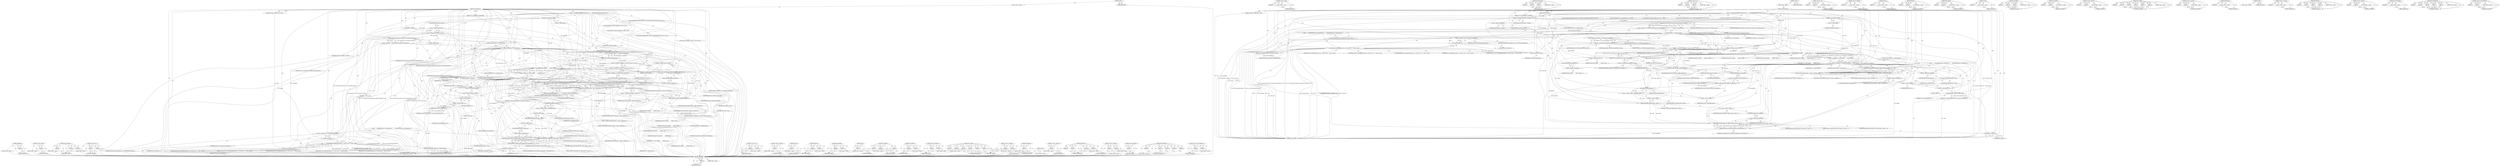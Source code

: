 digraph "&lt;operator&gt;.indirectFieldAccess" {
vulnerable_276 [label=<(METHOD,makeBufferID)>];
vulnerable_277 [label=<(PARAM,p1)>];
vulnerable_278 [label=<(BLOCK,&lt;empty&gt;,&lt;empty&gt;)>];
vulnerable_279 [label=<(METHOD_RETURN,ANY)>];
vulnerable_259 [label=<(METHOD,&lt;operator&gt;.delete)>];
vulnerable_260 [label=<(PARAM,p1)>];
vulnerable_261 [label=<(BLOCK,&lt;empty&gt;,&lt;empty&gt;)>];
vulnerable_262 [label=<(METHOD_RETURN,ANY)>];
vulnerable_203 [label=<(METHOD,OMX_GetParameter)>];
vulnerable_204 [label=<(PARAM,p1)>];
vulnerable_205 [label=<(PARAM,p2)>];
vulnerable_206 [label=<(PARAM,p3)>];
vulnerable_207 [label=<(BLOCK,&lt;empty&gt;,&lt;empty&gt;)>];
vulnerable_208 [label=<(METHOD_RETURN,ANY)>];
vulnerable_228 [label=<(METHOD,&lt;operator&gt;.new)>];
vulnerable_229 [label=<(PARAM,p1)>];
vulnerable_230 [label=<(PARAM,p2)>];
vulnerable_231 [label=<(BLOCK,&lt;empty&gt;,&lt;empty&gt;)>];
vulnerable_232 [label=<(METHOD_RETURN,ANY)>];
vulnerable_6 [label=<(METHOD,&lt;global&gt;)<SUB>1</SUB>>];
vulnerable_7 [label=<(BLOCK,&lt;empty&gt;,&lt;empty&gt;)<SUB>1</SUB>>];
vulnerable_8 [label=<(METHOD,useGraphicBuffer2_l)<SUB>1</SUB>>];
vulnerable_9 [label=<(PARAM,OMX_U32 portIndex)<SUB>2</SUB>>];
vulnerable_10 [label=<(PARAM,const sp&lt;GraphicBuffer&gt;&amp; graphicBuffer)<SUB>2</SUB>>];
vulnerable_11 [label="<(PARAM,OMX::buffer_id *buffer)<SUB>3</SUB>>"];
vulnerable_12 [label=<(BLOCK,{

    OMX_PARAM_PORTDEFINITIONTYPE def;
 InitO...,{

    OMX_PARAM_PORTDEFINITIONTYPE def;
 InitO...)<SUB>3</SUB>>];
vulnerable_13 [label="<(LOCAL,OMX_PARAM_PORTDEFINITIONTYPE def: OMX_PARAM_PORTDEFINITIONTYPE)<SUB>5</SUB>>"];
vulnerable_14 [label=<(InitOMXParams,InitOMXParams(&amp;def))<SUB>6</SUB>>];
vulnerable_15 [label=<(&lt;operator&gt;.addressOf,&amp;def)<SUB>6</SUB>>];
vulnerable_16 [label=<(IDENTIFIER,def,InitOMXParams(&amp;def))<SUB>6</SUB>>];
vulnerable_17 [label=<(&lt;operator&gt;.assignment,def.nPortIndex = portIndex)<SUB>7</SUB>>];
vulnerable_18 [label=<(&lt;operator&gt;.fieldAccess,def.nPortIndex)<SUB>7</SUB>>];
vulnerable_19 [label=<(IDENTIFIER,def,def.nPortIndex = portIndex)<SUB>7</SUB>>];
vulnerable_20 [label=<(FIELD_IDENTIFIER,nPortIndex,nPortIndex)<SUB>7</SUB>>];
vulnerable_21 [label=<(IDENTIFIER,portIndex,def.nPortIndex = portIndex)<SUB>7</SUB>>];
vulnerable_22 [label="<(LOCAL,OMX_ERRORTYPE err: OMX_ERRORTYPE)<SUB>8</SUB>>"];
vulnerable_23 [label=<(&lt;operator&gt;.assignment,err = OMX_GetParameter(mHandle, OMX_IndexParamP...)<SUB>8</SUB>>];
vulnerable_24 [label=<(IDENTIFIER,err,err = OMX_GetParameter(mHandle, OMX_IndexParamP...)<SUB>8</SUB>>];
vulnerable_25 [label=<(OMX_GetParameter,OMX_GetParameter(mHandle, OMX_IndexParamPortDef...)<SUB>8</SUB>>];
vulnerable_26 [label=<(IDENTIFIER,mHandle,OMX_GetParameter(mHandle, OMX_IndexParamPortDef...)<SUB>8</SUB>>];
vulnerable_27 [label=<(IDENTIFIER,OMX_IndexParamPortDefinition,OMX_GetParameter(mHandle, OMX_IndexParamPortDef...)<SUB>8</SUB>>];
vulnerable_28 [label=<(&lt;operator&gt;.addressOf,&amp;def)<SUB>8</SUB>>];
vulnerable_29 [label=<(IDENTIFIER,def,OMX_GetParameter(mHandle, OMX_IndexParamPortDef...)<SUB>8</SUB>>];
vulnerable_30 [label=<(CONTROL_STRUCTURE,IF,if (err != OMX_ErrorNone))<SUB>9</SUB>>];
vulnerable_31 [label=<(&lt;operator&gt;.notEquals,err != OMX_ErrorNone)<SUB>9</SUB>>];
vulnerable_32 [label=<(IDENTIFIER,err,err != OMX_ErrorNone)<SUB>9</SUB>>];
vulnerable_33 [label=<(IDENTIFIER,OMX_ErrorNone,err != OMX_ErrorNone)<SUB>9</SUB>>];
vulnerable_34 [label=<(BLOCK,{
        OMX_INDEXTYPE index = OMX_IndexParamP...,{
        OMX_INDEXTYPE index = OMX_IndexParamP...)<SUB>9</SUB>>];
vulnerable_35 [label="<(LOCAL,OMX_INDEXTYPE index: OMX_INDEXTYPE)<SUB>10</SUB>>"];
vulnerable_36 [label=<(&lt;operator&gt;.assignment,index = OMX_IndexParamPortDefinition)<SUB>10</SUB>>];
vulnerable_37 [label=<(IDENTIFIER,index,index = OMX_IndexParamPortDefinition)<SUB>10</SUB>>];
vulnerable_38 [label=<(IDENTIFIER,OMX_IndexParamPortDefinition,index = OMX_IndexParamPortDefinition)<SUB>10</SUB>>];
vulnerable_39 [label="<(CLOG_ERROR,CLOG_ERROR(getParameter, err, &quot;%s(%#x): %s:%u&quot;,...)<SUB>11</SUB>>"];
vulnerable_40 [label="<(IDENTIFIER,getParameter,CLOG_ERROR(getParameter, err, &quot;%s(%#x): %s:%u&quot;,...)<SUB>11</SUB>>"];
vulnerable_41 [label="<(IDENTIFIER,err,CLOG_ERROR(getParameter, err, &quot;%s(%#x): %s:%u&quot;,...)<SUB>11</SUB>>"];
vulnerable_42 [label="<(LITERAL,&quot;%s(%#x): %s:%u&quot;,CLOG_ERROR(getParameter, err, &quot;%s(%#x): %s:%u&quot;,...)<SUB>11</SUB>>"];
vulnerable_43 [label=<(asString,asString(index))<SUB>12</SUB>>];
vulnerable_44 [label=<(IDENTIFIER,index,asString(index))<SUB>12</SUB>>];
vulnerable_45 [label="<(IDENTIFIER,index,CLOG_ERROR(getParameter, err, &quot;%s(%#x): %s:%u&quot;,...)<SUB>12</SUB>>"];
vulnerable_46 [label=<(portString,portString(portIndex))<SUB>12</SUB>>];
vulnerable_47 [label=<(IDENTIFIER,portIndex,portString(portIndex))<SUB>12</SUB>>];
vulnerable_48 [label="<(IDENTIFIER,portIndex,CLOG_ERROR(getParameter, err, &quot;%s(%#x): %s:%u&quot;,...)<SUB>12</SUB>>"];
vulnerable_49 [label=<(RETURN,return UNKNOWN_ERROR;,return UNKNOWN_ERROR;)<SUB>14</SUB>>];
vulnerable_50 [label=<(IDENTIFIER,UNKNOWN_ERROR,return UNKNOWN_ERROR;)<SUB>14</SUB>>];
vulnerable_51 [label="<(LOCAL,BufferMeta* bufferMeta: BufferMeta*)<SUB>17</SUB>>"];
vulnerable_52 [label=<(&lt;operator&gt;.assignment,*bufferMeta = new BufferMeta(graphicBuffer))<SUB>17</SUB>>];
vulnerable_53 [label=<(IDENTIFIER,bufferMeta,*bufferMeta = new BufferMeta(graphicBuffer))<SUB>17</SUB>>];
vulnerable_54 [label=<(&lt;operator&gt;.new,new BufferMeta(graphicBuffer))<SUB>17</SUB>>];
vulnerable_55 [label=<(IDENTIFIER,BufferMeta,new BufferMeta(graphicBuffer))<SUB>17</SUB>>];
vulnerable_56 [label=<(IDENTIFIER,graphicBuffer,new BufferMeta(graphicBuffer))<SUB>17</SUB>>];
vulnerable_57 [label="<(LOCAL,OMX_BUFFERHEADERTYPE* header: OMX_BUFFERHEADERTYPE*)<SUB>19</SUB>>"];
vulnerable_58 [label=<(&lt;operator&gt;.assignment,*header = NULL)<SUB>19</SUB>>];
vulnerable_59 [label=<(IDENTIFIER,header,*header = NULL)<SUB>19</SUB>>];
vulnerable_60 [label=<(IDENTIFIER,NULL,*header = NULL)<SUB>19</SUB>>];
vulnerable_61 [label="<(LOCAL,OMX_U8* bufferHandle: OMX_U8*)<SUB>20</SUB>>"];
vulnerable_62 [label=<(&lt;operator&gt;.assignment,* bufferHandle = const_cast&lt;OMX_U8*&gt;(
 reinterp...)<SUB>20</SUB>>];
vulnerable_63 [label=<(IDENTIFIER,bufferHandle,* bufferHandle = const_cast&lt;OMX_U8*&gt;(
 reinterp...)<SUB>20</SUB>>];
vulnerable_64 [label=<(&lt;operator&gt;.cast,const_cast&lt;OMX_U8*&gt;(
 reinterpret_cast&lt;const OM...)<SUB>20</SUB>>];
vulnerable_65 [label=<(UNKNOWN,OMX_U8*,OMX_U8*)<SUB>20</SUB>>];
vulnerable_66 [label=<(&lt;operator&gt;.cast,reinterpret_cast&lt;const OMX_U8*&gt;(graphicBuffer-&gt;...)<SUB>21</SUB>>];
vulnerable_67 [label=<(UNKNOWN,const OMX_U8*,const OMX_U8*)<SUB>21</SUB>>];
vulnerable_68 [label=<(&lt;operator&gt;.indirectFieldAccess,graphicBuffer-&gt;handle)<SUB>21</SUB>>];
vulnerable_69 [label=<(IDENTIFIER,graphicBuffer,reinterpret_cast&lt;const OMX_U8*&gt;(graphicBuffer-&gt;...)<SUB>21</SUB>>];
vulnerable_70 [label=<(FIELD_IDENTIFIER,handle,handle)<SUB>21</SUB>>];
vulnerable_71 [label=<(&lt;operator&gt;.assignment,err = OMX_UseBuffer(
            mHandle,
 &amp;hea...)<SUB>23</SUB>>];
vulnerable_72 [label=<(IDENTIFIER,err,err = OMX_UseBuffer(
            mHandle,
 &amp;hea...)<SUB>23</SUB>>];
vulnerable_73 [label=<(OMX_UseBuffer,OMX_UseBuffer(
            mHandle,
 &amp;header,
 ...)<SUB>23</SUB>>];
vulnerable_74 [label=<(IDENTIFIER,mHandle,OMX_UseBuffer(
            mHandle,
 &amp;header,
 ...)<SUB>24</SUB>>];
vulnerable_75 [label=<(&lt;operator&gt;.addressOf,&amp;header)<SUB>25</SUB>>];
vulnerable_76 [label=<(IDENTIFIER,header,OMX_UseBuffer(
            mHandle,
 &amp;header,
 ...)<SUB>25</SUB>>];
vulnerable_77 [label=<(IDENTIFIER,portIndex,OMX_UseBuffer(
            mHandle,
 &amp;header,
 ...)<SUB>26</SUB>>];
vulnerable_78 [label=<(IDENTIFIER,bufferMeta,OMX_UseBuffer(
            mHandle,
 &amp;header,
 ...)<SUB>27</SUB>>];
vulnerable_79 [label=<(&lt;operator&gt;.fieldAccess,def.nBufferSize)<SUB>28</SUB>>];
vulnerable_80 [label=<(IDENTIFIER,def,OMX_UseBuffer(
            mHandle,
 &amp;header,
 ...)<SUB>28</SUB>>];
vulnerable_81 [label=<(FIELD_IDENTIFIER,nBufferSize,nBufferSize)<SUB>28</SUB>>];
vulnerable_82 [label=<(IDENTIFIER,bufferHandle,OMX_UseBuffer(
            mHandle,
 &amp;header,
 ...)<SUB>29</SUB>>];
vulnerable_83 [label=<(CONTROL_STRUCTURE,IF,if (err != OMX_ErrorNone))<SUB>31</SUB>>];
vulnerable_84 [label=<(&lt;operator&gt;.notEquals,err != OMX_ErrorNone)<SUB>31</SUB>>];
vulnerable_85 [label=<(IDENTIFIER,err,err != OMX_ErrorNone)<SUB>31</SUB>>];
vulnerable_86 [label=<(IDENTIFIER,OMX_ErrorNone,err != OMX_ErrorNone)<SUB>31</SUB>>];
vulnerable_87 [label=<(BLOCK,{
        CLOG_ERROR(useBuffer, err, BUFFER_FMT...,{
        CLOG_ERROR(useBuffer, err, BUFFER_FMT...)<SUB>31</SUB>>];
vulnerable_88 [label=<(CLOG_ERROR,CLOG_ERROR(useBuffer, err, BUFFER_FMT(portIndex...)<SUB>32</SUB>>];
vulnerable_89 [label=<(IDENTIFIER,useBuffer,CLOG_ERROR(useBuffer, err, BUFFER_FMT(portIndex...)<SUB>32</SUB>>];
vulnerable_90 [label=<(IDENTIFIER,err,CLOG_ERROR(useBuffer, err, BUFFER_FMT(portIndex...)<SUB>32</SUB>>];
vulnerable_91 [label=<(BUFFER_FMT,BUFFER_FMT(portIndex, &quot;%u@%p&quot;, def.nBufferSize,...)<SUB>32</SUB>>];
vulnerable_92 [label=<(IDENTIFIER,portIndex,BUFFER_FMT(portIndex, &quot;%u@%p&quot;, def.nBufferSize,...)<SUB>32</SUB>>];
vulnerable_93 [label=<(LITERAL,&quot;%u@%p&quot;,BUFFER_FMT(portIndex, &quot;%u@%p&quot;, def.nBufferSize,...)<SUB>32</SUB>>];
vulnerable_94 [label=<(&lt;operator&gt;.fieldAccess,def.nBufferSize)<SUB>32</SUB>>];
vulnerable_95 [label=<(IDENTIFIER,def,BUFFER_FMT(portIndex, &quot;%u@%p&quot;, def.nBufferSize,...)<SUB>32</SUB>>];
vulnerable_96 [label=<(FIELD_IDENTIFIER,nBufferSize,nBufferSize)<SUB>32</SUB>>];
vulnerable_97 [label=<(IDENTIFIER,bufferHandle,BUFFER_FMT(portIndex, &quot;%u@%p&quot;, def.nBufferSize,...)<SUB>32</SUB>>];
vulnerable_98 [label=<(&lt;operator&gt;.delete,delete bufferMeta)<SUB>33</SUB>>];
vulnerable_99 [label=<(IDENTIFIER,bufferMeta,delete bufferMeta)<SUB>33</SUB>>];
vulnerable_100 [label=<(&lt;operator&gt;.assignment,bufferMeta = NULL)<SUB>34</SUB>>];
vulnerable_101 [label=<(IDENTIFIER,bufferMeta,bufferMeta = NULL)<SUB>34</SUB>>];
vulnerable_102 [label=<(IDENTIFIER,NULL,bufferMeta = NULL)<SUB>34</SUB>>];
vulnerable_103 [label=<(&lt;operator&gt;.assignment,*buffer = 0)<SUB>35</SUB>>];
vulnerable_104 [label=<(&lt;operator&gt;.indirection,*buffer)<SUB>35</SUB>>];
vulnerable_105 [label=<(IDENTIFIER,buffer,*buffer = 0)<SUB>35</SUB>>];
vulnerable_106 [label=<(LITERAL,0,*buffer = 0)<SUB>35</SUB>>];
vulnerable_107 [label=<(RETURN,return StatusFromOMXError(err);,return StatusFromOMXError(err);)<SUB>36</SUB>>];
vulnerable_108 [label=<(StatusFromOMXError,StatusFromOMXError(err))<SUB>36</SUB>>];
vulnerable_109 [label=<(IDENTIFIER,err,StatusFromOMXError(err))<SUB>36</SUB>>];
vulnerable_110 [label=<(CHECK_EQ,CHECK_EQ(header-&gt;pBuffer, bufferHandle))<SUB>39</SUB>>];
vulnerable_111 [label=<(&lt;operator&gt;.indirectFieldAccess,header-&gt;pBuffer)<SUB>39</SUB>>];
vulnerable_112 [label=<(IDENTIFIER,header,CHECK_EQ(header-&gt;pBuffer, bufferHandle))<SUB>39</SUB>>];
vulnerable_113 [label=<(FIELD_IDENTIFIER,pBuffer,pBuffer)<SUB>39</SUB>>];
vulnerable_114 [label=<(IDENTIFIER,bufferHandle,CHECK_EQ(header-&gt;pBuffer, bufferHandle))<SUB>39</SUB>>];
vulnerable_115 [label=<(CHECK_EQ,CHECK_EQ(header-&gt;pAppPrivate, bufferMeta))<SUB>40</SUB>>];
vulnerable_116 [label=<(&lt;operator&gt;.indirectFieldAccess,header-&gt;pAppPrivate)<SUB>40</SUB>>];
vulnerable_117 [label=<(IDENTIFIER,header,CHECK_EQ(header-&gt;pAppPrivate, bufferMeta))<SUB>40</SUB>>];
vulnerable_118 [label=<(FIELD_IDENTIFIER,pAppPrivate,pAppPrivate)<SUB>40</SUB>>];
vulnerable_119 [label=<(IDENTIFIER,bufferMeta,CHECK_EQ(header-&gt;pAppPrivate, bufferMeta))<SUB>40</SUB>>];
vulnerable_120 [label=<(&lt;operator&gt;.assignment,*buffer = makeBufferID(header))<SUB>42</SUB>>];
vulnerable_121 [label=<(&lt;operator&gt;.indirection,*buffer)<SUB>42</SUB>>];
vulnerable_122 [label=<(IDENTIFIER,buffer,*buffer = makeBufferID(header))<SUB>42</SUB>>];
vulnerable_123 [label=<(makeBufferID,makeBufferID(header))<SUB>42</SUB>>];
vulnerable_124 [label=<(IDENTIFIER,header,makeBufferID(header))<SUB>42</SUB>>];
vulnerable_125 [label=<(addActiveBuffer,addActiveBuffer(portIndex, *buffer))<SUB>44</SUB>>];
vulnerable_126 [label=<(IDENTIFIER,portIndex,addActiveBuffer(portIndex, *buffer))<SUB>44</SUB>>];
vulnerable_127 [label=<(&lt;operator&gt;.indirection,*buffer)<SUB>44</SUB>>];
vulnerable_128 [label=<(IDENTIFIER,buffer,addActiveBuffer(portIndex, *buffer))<SUB>44</SUB>>];
vulnerable_129 [label=<(CLOG_BUFFER,CLOG_BUFFER(useGraphicBuffer2, NEW_BUFFER_FMT(
...)<SUB>45</SUB>>];
vulnerable_130 [label=<(IDENTIFIER,useGraphicBuffer2,CLOG_BUFFER(useGraphicBuffer2, NEW_BUFFER_FMT(
...)<SUB>45</SUB>>];
vulnerable_131 [label=<(NEW_BUFFER_FMT,NEW_BUFFER_FMT(
 *buffer, portIndex, &quot;%u@%p&quot;, d...)<SUB>45</SUB>>];
vulnerable_132 [label=<(&lt;operator&gt;.indirection,*buffer)<SUB>46</SUB>>];
vulnerable_133 [label=<(IDENTIFIER,buffer,NEW_BUFFER_FMT(
 *buffer, portIndex, &quot;%u@%p&quot;, d...)<SUB>46</SUB>>];
vulnerable_134 [label=<(IDENTIFIER,portIndex,NEW_BUFFER_FMT(
 *buffer, portIndex, &quot;%u@%p&quot;, d...)<SUB>46</SUB>>];
vulnerable_135 [label=<(LITERAL,&quot;%u@%p&quot;,NEW_BUFFER_FMT(
 *buffer, portIndex, &quot;%u@%p&quot;, d...)<SUB>46</SUB>>];
vulnerable_136 [label=<(&lt;operator&gt;.fieldAccess,def.nBufferSize)<SUB>46</SUB>>];
vulnerable_137 [label=<(IDENTIFIER,def,NEW_BUFFER_FMT(
 *buffer, portIndex, &quot;%u@%p&quot;, d...)<SUB>46</SUB>>];
vulnerable_138 [label=<(FIELD_IDENTIFIER,nBufferSize,nBufferSize)<SUB>46</SUB>>];
vulnerable_139 [label=<(IDENTIFIER,bufferHandle,NEW_BUFFER_FMT(
 *buffer, portIndex, &quot;%u@%p&quot;, d...)<SUB>46</SUB>>];
vulnerable_140 [label=<(RETURN,return OK;,return OK;)<SUB>47</SUB>>];
vulnerable_141 [label=<(IDENTIFIER,OK,return OK;)<SUB>47</SUB>>];
vulnerable_142 [label=<(METHOD_RETURN,status_t)<SUB>1</SUB>>];
vulnerable_144 [label=<(METHOD_RETURN,ANY)<SUB>1</SUB>>];
vulnerable_233 [label=<(METHOD,&lt;operator&gt;.cast)>];
vulnerable_234 [label=<(PARAM,p1)>];
vulnerable_235 [label=<(PARAM,p2)>];
vulnerable_236 [label=<(BLOCK,&lt;empty&gt;,&lt;empty&gt;)>];
vulnerable_237 [label=<(METHOD_RETURN,ANY)>];
vulnerable_189 [label=<(METHOD,&lt;operator&gt;.addressOf)>];
vulnerable_190 [label=<(PARAM,p1)>];
vulnerable_191 [label=<(BLOCK,&lt;empty&gt;,&lt;empty&gt;)>];
vulnerable_192 [label=<(METHOD_RETURN,ANY)>];
vulnerable_224 [label=<(METHOD,portString)>];
vulnerable_225 [label=<(PARAM,p1)>];
vulnerable_226 [label=<(BLOCK,&lt;empty&gt;,&lt;empty&gt;)>];
vulnerable_227 [label=<(METHOD_RETURN,ANY)>];
vulnerable_271 [label=<(METHOD,CHECK_EQ)>];
vulnerable_272 [label=<(PARAM,p1)>];
vulnerable_273 [label=<(PARAM,p2)>];
vulnerable_274 [label=<(BLOCK,&lt;empty&gt;,&lt;empty&gt;)>];
vulnerable_275 [label=<(METHOD_RETURN,ANY)>];
vulnerable_280 [label=<(METHOD,addActiveBuffer)>];
vulnerable_281 [label=<(PARAM,p1)>];
vulnerable_282 [label=<(PARAM,p2)>];
vulnerable_283 [label=<(BLOCK,&lt;empty&gt;,&lt;empty&gt;)>];
vulnerable_284 [label=<(METHOD_RETURN,ANY)>];
vulnerable_220 [label=<(METHOD,asString)>];
vulnerable_221 [label=<(PARAM,p1)>];
vulnerable_222 [label=<(BLOCK,&lt;empty&gt;,&lt;empty&gt;)>];
vulnerable_223 [label=<(METHOD_RETURN,ANY)>];
vulnerable_214 [label=<(METHOD,CLOG_ERROR)>];
vulnerable_215 [label=<(PARAM,p1)>];
vulnerable_216 [label=<(PARAM,p2)>];
vulnerable_217 [label=<(PARAM,p3)>];
vulnerable_218 [label=<(BLOCK,&lt;empty&gt;,&lt;empty&gt;)>];
vulnerable_219 [label=<(METHOD_RETURN,ANY)>];
vulnerable_285 [label=<(METHOD,CLOG_BUFFER)>];
vulnerable_286 [label=<(PARAM,p1)>];
vulnerable_287 [label=<(PARAM,p2)>];
vulnerable_288 [label=<(BLOCK,&lt;empty&gt;,&lt;empty&gt;)>];
vulnerable_289 [label=<(METHOD_RETURN,ANY)>];
vulnerable_198 [label=<(METHOD,&lt;operator&gt;.fieldAccess)>];
vulnerable_199 [label=<(PARAM,p1)>];
vulnerable_200 [label=<(PARAM,p2)>];
vulnerable_201 [label=<(BLOCK,&lt;empty&gt;,&lt;empty&gt;)>];
vulnerable_202 [label=<(METHOD_RETURN,ANY)>];
vulnerable_243 [label=<(METHOD,OMX_UseBuffer)>];
vulnerable_244 [label=<(PARAM,p1)>];
vulnerable_245 [label=<(PARAM,p2)>];
vulnerable_246 [label=<(PARAM,p3)>];
vulnerable_247 [label=<(PARAM,p4)>];
vulnerable_248 [label=<(PARAM,p5)>];
vulnerable_249 [label=<(PARAM,p6)>];
vulnerable_250 [label=<(BLOCK,&lt;empty&gt;,&lt;empty&gt;)>];
vulnerable_251 [label=<(METHOD_RETURN,ANY)>];
vulnerable_193 [label=<(METHOD,&lt;operator&gt;.assignment)>];
vulnerable_194 [label=<(PARAM,p1)>];
vulnerable_195 [label=<(PARAM,p2)>];
vulnerable_196 [label=<(BLOCK,&lt;empty&gt;,&lt;empty&gt;)>];
vulnerable_197 [label=<(METHOD_RETURN,ANY)>];
vulnerable_185 [label=<(METHOD,InitOMXParams)>];
vulnerable_186 [label=<(PARAM,p1)>];
vulnerable_187 [label=<(BLOCK,&lt;empty&gt;,&lt;empty&gt;)>];
vulnerable_188 [label=<(METHOD_RETURN,ANY)>];
vulnerable_179 [label=<(METHOD,&lt;global&gt;)<SUB>1</SUB>>];
vulnerable_180 [label=<(BLOCK,&lt;empty&gt;,&lt;empty&gt;)>];
vulnerable_181 [label=<(METHOD_RETURN,ANY)>];
vulnerable_263 [label=<(METHOD,&lt;operator&gt;.indirection)>];
vulnerable_264 [label=<(PARAM,p1)>];
vulnerable_265 [label=<(BLOCK,&lt;empty&gt;,&lt;empty&gt;)>];
vulnerable_266 [label=<(METHOD_RETURN,ANY)>];
vulnerable_252 [label=<(METHOD,BUFFER_FMT)>];
vulnerable_253 [label=<(PARAM,p1)>];
vulnerable_254 [label=<(PARAM,p2)>];
vulnerable_255 [label=<(PARAM,p3)>];
vulnerable_256 [label=<(PARAM,p4)>];
vulnerable_257 [label=<(BLOCK,&lt;empty&gt;,&lt;empty&gt;)>];
vulnerable_258 [label=<(METHOD_RETURN,ANY)>];
vulnerable_209 [label=<(METHOD,&lt;operator&gt;.notEquals)>];
vulnerable_210 [label=<(PARAM,p1)>];
vulnerable_211 [label=<(PARAM,p2)>];
vulnerable_212 [label=<(BLOCK,&lt;empty&gt;,&lt;empty&gt;)>];
vulnerable_213 [label=<(METHOD_RETURN,ANY)>];
vulnerable_267 [label=<(METHOD,StatusFromOMXError)>];
vulnerable_268 [label=<(PARAM,p1)>];
vulnerable_269 [label=<(BLOCK,&lt;empty&gt;,&lt;empty&gt;)>];
vulnerable_270 [label=<(METHOD_RETURN,ANY)>];
vulnerable_290 [label=<(METHOD,NEW_BUFFER_FMT)>];
vulnerable_291 [label=<(PARAM,p1)>];
vulnerable_292 [label=<(PARAM,p2)>];
vulnerable_293 [label=<(PARAM,p3)>];
vulnerable_294 [label=<(PARAM,p4)>];
vulnerable_295 [label=<(PARAM,p5)>];
vulnerable_296 [label=<(BLOCK,&lt;empty&gt;,&lt;empty&gt;)>];
vulnerable_297 [label=<(METHOD_RETURN,ANY)>];
vulnerable_238 [label=<(METHOD,&lt;operator&gt;.indirectFieldAccess)>];
vulnerable_239 [label=<(PARAM,p1)>];
vulnerable_240 [label=<(PARAM,p2)>];
vulnerable_241 [label=<(BLOCK,&lt;empty&gt;,&lt;empty&gt;)>];
vulnerable_242 [label=<(METHOD_RETURN,ANY)>];
fixed_278 [label=<(METHOD,makeBufferID)>];
fixed_279 [label=<(PARAM,p1)>];
fixed_280 [label=<(BLOCK,&lt;empty&gt;,&lt;empty&gt;)>];
fixed_281 [label=<(METHOD_RETURN,ANY)>];
fixed_261 [label=<(METHOD,&lt;operator&gt;.delete)>];
fixed_262 [label=<(PARAM,p1)>];
fixed_263 [label=<(BLOCK,&lt;empty&gt;,&lt;empty&gt;)>];
fixed_264 [label=<(METHOD_RETURN,ANY)>];
fixed_204 [label=<(METHOD,OMX_GetParameter)>];
fixed_205 [label=<(PARAM,p1)>];
fixed_206 [label=<(PARAM,p2)>];
fixed_207 [label=<(PARAM,p3)>];
fixed_208 [label=<(BLOCK,&lt;empty&gt;,&lt;empty&gt;)>];
fixed_209 [label=<(METHOD_RETURN,ANY)>];
fixed_229 [label=<(METHOD,&lt;operator&gt;.new)>];
fixed_230 [label=<(PARAM,p1)>];
fixed_231 [label=<(PARAM,p2)>];
fixed_232 [label=<(PARAM,p3)>];
fixed_233 [label=<(BLOCK,&lt;empty&gt;,&lt;empty&gt;)>];
fixed_234 [label=<(METHOD_RETURN,ANY)>];
fixed_6 [label=<(METHOD,&lt;global&gt;)<SUB>1</SUB>>];
fixed_7 [label=<(BLOCK,&lt;empty&gt;,&lt;empty&gt;)<SUB>1</SUB>>];
fixed_8 [label=<(METHOD,useGraphicBuffer2_l)<SUB>1</SUB>>];
fixed_9 [label=<(PARAM,OMX_U32 portIndex)<SUB>2</SUB>>];
fixed_10 [label=<(PARAM,const sp&lt;GraphicBuffer&gt;&amp; graphicBuffer)<SUB>2</SUB>>];
fixed_11 [label="<(PARAM,OMX::buffer_id *buffer)<SUB>3</SUB>>"];
fixed_12 [label=<(BLOCK,{

    OMX_PARAM_PORTDEFINITIONTYPE def;
 InitO...,{

    OMX_PARAM_PORTDEFINITIONTYPE def;
 InitO...)<SUB>3</SUB>>];
fixed_13 [label="<(LOCAL,OMX_PARAM_PORTDEFINITIONTYPE def: OMX_PARAM_PORTDEFINITIONTYPE)<SUB>5</SUB>>"];
fixed_14 [label=<(InitOMXParams,InitOMXParams(&amp;def))<SUB>6</SUB>>];
fixed_15 [label=<(&lt;operator&gt;.addressOf,&amp;def)<SUB>6</SUB>>];
fixed_16 [label=<(IDENTIFIER,def,InitOMXParams(&amp;def))<SUB>6</SUB>>];
fixed_17 [label=<(&lt;operator&gt;.assignment,def.nPortIndex = portIndex)<SUB>7</SUB>>];
fixed_18 [label=<(&lt;operator&gt;.fieldAccess,def.nPortIndex)<SUB>7</SUB>>];
fixed_19 [label=<(IDENTIFIER,def,def.nPortIndex = portIndex)<SUB>7</SUB>>];
fixed_20 [label=<(FIELD_IDENTIFIER,nPortIndex,nPortIndex)<SUB>7</SUB>>];
fixed_21 [label=<(IDENTIFIER,portIndex,def.nPortIndex = portIndex)<SUB>7</SUB>>];
fixed_22 [label="<(LOCAL,OMX_ERRORTYPE err: OMX_ERRORTYPE)<SUB>8</SUB>>"];
fixed_23 [label=<(&lt;operator&gt;.assignment,err = OMX_GetParameter(mHandle, OMX_IndexParamP...)<SUB>8</SUB>>];
fixed_24 [label=<(IDENTIFIER,err,err = OMX_GetParameter(mHandle, OMX_IndexParamP...)<SUB>8</SUB>>];
fixed_25 [label=<(OMX_GetParameter,OMX_GetParameter(mHandle, OMX_IndexParamPortDef...)<SUB>8</SUB>>];
fixed_26 [label=<(IDENTIFIER,mHandle,OMX_GetParameter(mHandle, OMX_IndexParamPortDef...)<SUB>8</SUB>>];
fixed_27 [label=<(IDENTIFIER,OMX_IndexParamPortDefinition,OMX_GetParameter(mHandle, OMX_IndexParamPortDef...)<SUB>8</SUB>>];
fixed_28 [label=<(&lt;operator&gt;.addressOf,&amp;def)<SUB>8</SUB>>];
fixed_29 [label=<(IDENTIFIER,def,OMX_GetParameter(mHandle, OMX_IndexParamPortDef...)<SUB>8</SUB>>];
fixed_30 [label=<(CONTROL_STRUCTURE,IF,if (err != OMX_ErrorNone))<SUB>9</SUB>>];
fixed_31 [label=<(&lt;operator&gt;.notEquals,err != OMX_ErrorNone)<SUB>9</SUB>>];
fixed_32 [label=<(IDENTIFIER,err,err != OMX_ErrorNone)<SUB>9</SUB>>];
fixed_33 [label=<(IDENTIFIER,OMX_ErrorNone,err != OMX_ErrorNone)<SUB>9</SUB>>];
fixed_34 [label=<(BLOCK,{
        OMX_INDEXTYPE index = OMX_IndexParamP...,{
        OMX_INDEXTYPE index = OMX_IndexParamP...)<SUB>9</SUB>>];
fixed_35 [label="<(LOCAL,OMX_INDEXTYPE index: OMX_INDEXTYPE)<SUB>10</SUB>>"];
fixed_36 [label=<(&lt;operator&gt;.assignment,index = OMX_IndexParamPortDefinition)<SUB>10</SUB>>];
fixed_37 [label=<(IDENTIFIER,index,index = OMX_IndexParamPortDefinition)<SUB>10</SUB>>];
fixed_38 [label=<(IDENTIFIER,OMX_IndexParamPortDefinition,index = OMX_IndexParamPortDefinition)<SUB>10</SUB>>];
fixed_39 [label="<(CLOG_ERROR,CLOG_ERROR(getParameter, err, &quot;%s(%#x): %s:%u&quot;,...)<SUB>11</SUB>>"];
fixed_40 [label="<(IDENTIFIER,getParameter,CLOG_ERROR(getParameter, err, &quot;%s(%#x): %s:%u&quot;,...)<SUB>11</SUB>>"];
fixed_41 [label="<(IDENTIFIER,err,CLOG_ERROR(getParameter, err, &quot;%s(%#x): %s:%u&quot;,...)<SUB>11</SUB>>"];
fixed_42 [label="<(LITERAL,&quot;%s(%#x): %s:%u&quot;,CLOG_ERROR(getParameter, err, &quot;%s(%#x): %s:%u&quot;,...)<SUB>11</SUB>>"];
fixed_43 [label=<(asString,asString(index))<SUB>12</SUB>>];
fixed_44 [label=<(IDENTIFIER,index,asString(index))<SUB>12</SUB>>];
fixed_45 [label="<(IDENTIFIER,index,CLOG_ERROR(getParameter, err, &quot;%s(%#x): %s:%u&quot;,...)<SUB>12</SUB>>"];
fixed_46 [label=<(portString,portString(portIndex))<SUB>12</SUB>>];
fixed_47 [label=<(IDENTIFIER,portIndex,portString(portIndex))<SUB>12</SUB>>];
fixed_48 [label="<(IDENTIFIER,portIndex,CLOG_ERROR(getParameter, err, &quot;%s(%#x): %s:%u&quot;,...)<SUB>12</SUB>>"];
fixed_49 [label=<(RETURN,return UNKNOWN_ERROR;,return UNKNOWN_ERROR;)<SUB>14</SUB>>];
fixed_50 [label=<(IDENTIFIER,UNKNOWN_ERROR,return UNKNOWN_ERROR;)<SUB>14</SUB>>];
fixed_51 [label="<(LOCAL,BufferMeta* bufferMeta: BufferMeta*)<SUB>17</SUB>>"];
fixed_52 [label=<(&lt;operator&gt;.assignment,*bufferMeta = new BufferMeta(graphicBuffer, por...)<SUB>17</SUB>>];
fixed_53 [label=<(IDENTIFIER,bufferMeta,*bufferMeta = new BufferMeta(graphicBuffer, por...)<SUB>17</SUB>>];
fixed_54 [label=<(&lt;operator&gt;.new,new BufferMeta(graphicBuffer, portIndex))<SUB>17</SUB>>];
fixed_55 [label=<(IDENTIFIER,BufferMeta,new BufferMeta(graphicBuffer, portIndex))<SUB>17</SUB>>];
fixed_56 [label=<(IDENTIFIER,graphicBuffer,new BufferMeta(graphicBuffer, portIndex))<SUB>17</SUB>>];
fixed_57 [label=<(IDENTIFIER,portIndex,new BufferMeta(graphicBuffer, portIndex))<SUB>17</SUB>>];
fixed_58 [label="<(LOCAL,OMX_BUFFERHEADERTYPE* header: OMX_BUFFERHEADERTYPE*)<SUB>19</SUB>>"];
fixed_59 [label=<(&lt;operator&gt;.assignment,*header = NULL)<SUB>19</SUB>>];
fixed_60 [label=<(IDENTIFIER,header,*header = NULL)<SUB>19</SUB>>];
fixed_61 [label=<(IDENTIFIER,NULL,*header = NULL)<SUB>19</SUB>>];
fixed_62 [label="<(LOCAL,OMX_U8* bufferHandle: OMX_U8*)<SUB>20</SUB>>"];
fixed_63 [label=<(&lt;operator&gt;.assignment,* bufferHandle = const_cast&lt;OMX_U8*&gt;(
 reinterp...)<SUB>20</SUB>>];
fixed_64 [label=<(IDENTIFIER,bufferHandle,* bufferHandle = const_cast&lt;OMX_U8*&gt;(
 reinterp...)<SUB>20</SUB>>];
fixed_65 [label=<(&lt;operator&gt;.cast,const_cast&lt;OMX_U8*&gt;(
 reinterpret_cast&lt;const OM...)<SUB>20</SUB>>];
fixed_66 [label=<(UNKNOWN,OMX_U8*,OMX_U8*)<SUB>20</SUB>>];
fixed_67 [label=<(&lt;operator&gt;.cast,reinterpret_cast&lt;const OMX_U8*&gt;(graphicBuffer-&gt;...)<SUB>21</SUB>>];
fixed_68 [label=<(UNKNOWN,const OMX_U8*,const OMX_U8*)<SUB>21</SUB>>];
fixed_69 [label=<(&lt;operator&gt;.indirectFieldAccess,graphicBuffer-&gt;handle)<SUB>21</SUB>>];
fixed_70 [label=<(IDENTIFIER,graphicBuffer,reinterpret_cast&lt;const OMX_U8*&gt;(graphicBuffer-&gt;...)<SUB>21</SUB>>];
fixed_71 [label=<(FIELD_IDENTIFIER,handle,handle)<SUB>21</SUB>>];
fixed_72 [label=<(&lt;operator&gt;.assignment,err = OMX_UseBuffer(
            mHandle,
 &amp;hea...)<SUB>23</SUB>>];
fixed_73 [label=<(IDENTIFIER,err,err = OMX_UseBuffer(
            mHandle,
 &amp;hea...)<SUB>23</SUB>>];
fixed_74 [label=<(OMX_UseBuffer,OMX_UseBuffer(
            mHandle,
 &amp;header,
 ...)<SUB>23</SUB>>];
fixed_75 [label=<(IDENTIFIER,mHandle,OMX_UseBuffer(
            mHandle,
 &amp;header,
 ...)<SUB>24</SUB>>];
fixed_76 [label=<(&lt;operator&gt;.addressOf,&amp;header)<SUB>25</SUB>>];
fixed_77 [label=<(IDENTIFIER,header,OMX_UseBuffer(
            mHandle,
 &amp;header,
 ...)<SUB>25</SUB>>];
fixed_78 [label=<(IDENTIFIER,portIndex,OMX_UseBuffer(
            mHandle,
 &amp;header,
 ...)<SUB>26</SUB>>];
fixed_79 [label=<(IDENTIFIER,bufferMeta,OMX_UseBuffer(
            mHandle,
 &amp;header,
 ...)<SUB>27</SUB>>];
fixed_80 [label=<(&lt;operator&gt;.fieldAccess,def.nBufferSize)<SUB>28</SUB>>];
fixed_81 [label=<(IDENTIFIER,def,OMX_UseBuffer(
            mHandle,
 &amp;header,
 ...)<SUB>28</SUB>>];
fixed_82 [label=<(FIELD_IDENTIFIER,nBufferSize,nBufferSize)<SUB>28</SUB>>];
fixed_83 [label=<(IDENTIFIER,bufferHandle,OMX_UseBuffer(
            mHandle,
 &amp;header,
 ...)<SUB>29</SUB>>];
fixed_84 [label=<(CONTROL_STRUCTURE,IF,if (err != OMX_ErrorNone))<SUB>31</SUB>>];
fixed_85 [label=<(&lt;operator&gt;.notEquals,err != OMX_ErrorNone)<SUB>31</SUB>>];
fixed_86 [label=<(IDENTIFIER,err,err != OMX_ErrorNone)<SUB>31</SUB>>];
fixed_87 [label=<(IDENTIFIER,OMX_ErrorNone,err != OMX_ErrorNone)<SUB>31</SUB>>];
fixed_88 [label=<(BLOCK,{
        CLOG_ERROR(useBuffer, err, BUFFER_FMT...,{
        CLOG_ERROR(useBuffer, err, BUFFER_FMT...)<SUB>31</SUB>>];
fixed_89 [label=<(CLOG_ERROR,CLOG_ERROR(useBuffer, err, BUFFER_FMT(portIndex...)<SUB>32</SUB>>];
fixed_90 [label=<(IDENTIFIER,useBuffer,CLOG_ERROR(useBuffer, err, BUFFER_FMT(portIndex...)<SUB>32</SUB>>];
fixed_91 [label=<(IDENTIFIER,err,CLOG_ERROR(useBuffer, err, BUFFER_FMT(portIndex...)<SUB>32</SUB>>];
fixed_92 [label=<(BUFFER_FMT,BUFFER_FMT(portIndex, &quot;%u@%p&quot;, def.nBufferSize,...)<SUB>32</SUB>>];
fixed_93 [label=<(IDENTIFIER,portIndex,BUFFER_FMT(portIndex, &quot;%u@%p&quot;, def.nBufferSize,...)<SUB>32</SUB>>];
fixed_94 [label=<(LITERAL,&quot;%u@%p&quot;,BUFFER_FMT(portIndex, &quot;%u@%p&quot;, def.nBufferSize,...)<SUB>32</SUB>>];
fixed_95 [label=<(&lt;operator&gt;.fieldAccess,def.nBufferSize)<SUB>32</SUB>>];
fixed_96 [label=<(IDENTIFIER,def,BUFFER_FMT(portIndex, &quot;%u@%p&quot;, def.nBufferSize,...)<SUB>32</SUB>>];
fixed_97 [label=<(FIELD_IDENTIFIER,nBufferSize,nBufferSize)<SUB>32</SUB>>];
fixed_98 [label=<(IDENTIFIER,bufferHandle,BUFFER_FMT(portIndex, &quot;%u@%p&quot;, def.nBufferSize,...)<SUB>32</SUB>>];
fixed_99 [label=<(&lt;operator&gt;.delete,delete bufferMeta)<SUB>33</SUB>>];
fixed_100 [label=<(IDENTIFIER,bufferMeta,delete bufferMeta)<SUB>33</SUB>>];
fixed_101 [label=<(&lt;operator&gt;.assignment,bufferMeta = NULL)<SUB>34</SUB>>];
fixed_102 [label=<(IDENTIFIER,bufferMeta,bufferMeta = NULL)<SUB>34</SUB>>];
fixed_103 [label=<(IDENTIFIER,NULL,bufferMeta = NULL)<SUB>34</SUB>>];
fixed_104 [label=<(&lt;operator&gt;.assignment,*buffer = 0)<SUB>35</SUB>>];
fixed_105 [label=<(&lt;operator&gt;.indirection,*buffer)<SUB>35</SUB>>];
fixed_106 [label=<(IDENTIFIER,buffer,*buffer = 0)<SUB>35</SUB>>];
fixed_107 [label=<(LITERAL,0,*buffer = 0)<SUB>35</SUB>>];
fixed_108 [label=<(RETURN,return StatusFromOMXError(err);,return StatusFromOMXError(err);)<SUB>36</SUB>>];
fixed_109 [label=<(StatusFromOMXError,StatusFromOMXError(err))<SUB>36</SUB>>];
fixed_110 [label=<(IDENTIFIER,err,StatusFromOMXError(err))<SUB>36</SUB>>];
fixed_111 [label=<(CHECK_EQ,CHECK_EQ(header-&gt;pBuffer, bufferHandle))<SUB>39</SUB>>];
fixed_112 [label=<(&lt;operator&gt;.indirectFieldAccess,header-&gt;pBuffer)<SUB>39</SUB>>];
fixed_113 [label=<(IDENTIFIER,header,CHECK_EQ(header-&gt;pBuffer, bufferHandle))<SUB>39</SUB>>];
fixed_114 [label=<(FIELD_IDENTIFIER,pBuffer,pBuffer)<SUB>39</SUB>>];
fixed_115 [label=<(IDENTIFIER,bufferHandle,CHECK_EQ(header-&gt;pBuffer, bufferHandle))<SUB>39</SUB>>];
fixed_116 [label=<(CHECK_EQ,CHECK_EQ(header-&gt;pAppPrivate, bufferMeta))<SUB>40</SUB>>];
fixed_117 [label=<(&lt;operator&gt;.indirectFieldAccess,header-&gt;pAppPrivate)<SUB>40</SUB>>];
fixed_118 [label=<(IDENTIFIER,header,CHECK_EQ(header-&gt;pAppPrivate, bufferMeta))<SUB>40</SUB>>];
fixed_119 [label=<(FIELD_IDENTIFIER,pAppPrivate,pAppPrivate)<SUB>40</SUB>>];
fixed_120 [label=<(IDENTIFIER,bufferMeta,CHECK_EQ(header-&gt;pAppPrivate, bufferMeta))<SUB>40</SUB>>];
fixed_121 [label=<(&lt;operator&gt;.assignment,*buffer = makeBufferID(header))<SUB>42</SUB>>];
fixed_122 [label=<(&lt;operator&gt;.indirection,*buffer)<SUB>42</SUB>>];
fixed_123 [label=<(IDENTIFIER,buffer,*buffer = makeBufferID(header))<SUB>42</SUB>>];
fixed_124 [label=<(makeBufferID,makeBufferID(header))<SUB>42</SUB>>];
fixed_125 [label=<(IDENTIFIER,header,makeBufferID(header))<SUB>42</SUB>>];
fixed_126 [label=<(addActiveBuffer,addActiveBuffer(portIndex, *buffer))<SUB>44</SUB>>];
fixed_127 [label=<(IDENTIFIER,portIndex,addActiveBuffer(portIndex, *buffer))<SUB>44</SUB>>];
fixed_128 [label=<(&lt;operator&gt;.indirection,*buffer)<SUB>44</SUB>>];
fixed_129 [label=<(IDENTIFIER,buffer,addActiveBuffer(portIndex, *buffer))<SUB>44</SUB>>];
fixed_130 [label=<(CLOG_BUFFER,CLOG_BUFFER(useGraphicBuffer2, NEW_BUFFER_FMT(
...)<SUB>45</SUB>>];
fixed_131 [label=<(IDENTIFIER,useGraphicBuffer2,CLOG_BUFFER(useGraphicBuffer2, NEW_BUFFER_FMT(
...)<SUB>45</SUB>>];
fixed_132 [label=<(NEW_BUFFER_FMT,NEW_BUFFER_FMT(
 *buffer, portIndex, &quot;%u@%p&quot;, d...)<SUB>45</SUB>>];
fixed_133 [label=<(&lt;operator&gt;.indirection,*buffer)<SUB>46</SUB>>];
fixed_134 [label=<(IDENTIFIER,buffer,NEW_BUFFER_FMT(
 *buffer, portIndex, &quot;%u@%p&quot;, d...)<SUB>46</SUB>>];
fixed_135 [label=<(IDENTIFIER,portIndex,NEW_BUFFER_FMT(
 *buffer, portIndex, &quot;%u@%p&quot;, d...)<SUB>46</SUB>>];
fixed_136 [label=<(LITERAL,&quot;%u@%p&quot;,NEW_BUFFER_FMT(
 *buffer, portIndex, &quot;%u@%p&quot;, d...)<SUB>46</SUB>>];
fixed_137 [label=<(&lt;operator&gt;.fieldAccess,def.nBufferSize)<SUB>46</SUB>>];
fixed_138 [label=<(IDENTIFIER,def,NEW_BUFFER_FMT(
 *buffer, portIndex, &quot;%u@%p&quot;, d...)<SUB>46</SUB>>];
fixed_139 [label=<(FIELD_IDENTIFIER,nBufferSize,nBufferSize)<SUB>46</SUB>>];
fixed_140 [label=<(IDENTIFIER,bufferHandle,NEW_BUFFER_FMT(
 *buffer, portIndex, &quot;%u@%p&quot;, d...)<SUB>46</SUB>>];
fixed_141 [label=<(RETURN,return OK;,return OK;)<SUB>47</SUB>>];
fixed_142 [label=<(IDENTIFIER,OK,return OK;)<SUB>47</SUB>>];
fixed_143 [label=<(METHOD_RETURN,status_t)<SUB>1</SUB>>];
fixed_145 [label=<(METHOD_RETURN,ANY)<SUB>1</SUB>>];
fixed_235 [label=<(METHOD,&lt;operator&gt;.cast)>];
fixed_236 [label=<(PARAM,p1)>];
fixed_237 [label=<(PARAM,p2)>];
fixed_238 [label=<(BLOCK,&lt;empty&gt;,&lt;empty&gt;)>];
fixed_239 [label=<(METHOD_RETURN,ANY)>];
fixed_190 [label=<(METHOD,&lt;operator&gt;.addressOf)>];
fixed_191 [label=<(PARAM,p1)>];
fixed_192 [label=<(BLOCK,&lt;empty&gt;,&lt;empty&gt;)>];
fixed_193 [label=<(METHOD_RETURN,ANY)>];
fixed_225 [label=<(METHOD,portString)>];
fixed_226 [label=<(PARAM,p1)>];
fixed_227 [label=<(BLOCK,&lt;empty&gt;,&lt;empty&gt;)>];
fixed_228 [label=<(METHOD_RETURN,ANY)>];
fixed_273 [label=<(METHOD,CHECK_EQ)>];
fixed_274 [label=<(PARAM,p1)>];
fixed_275 [label=<(PARAM,p2)>];
fixed_276 [label=<(BLOCK,&lt;empty&gt;,&lt;empty&gt;)>];
fixed_277 [label=<(METHOD_RETURN,ANY)>];
fixed_282 [label=<(METHOD,addActiveBuffer)>];
fixed_283 [label=<(PARAM,p1)>];
fixed_284 [label=<(PARAM,p2)>];
fixed_285 [label=<(BLOCK,&lt;empty&gt;,&lt;empty&gt;)>];
fixed_286 [label=<(METHOD_RETURN,ANY)>];
fixed_221 [label=<(METHOD,asString)>];
fixed_222 [label=<(PARAM,p1)>];
fixed_223 [label=<(BLOCK,&lt;empty&gt;,&lt;empty&gt;)>];
fixed_224 [label=<(METHOD_RETURN,ANY)>];
fixed_215 [label=<(METHOD,CLOG_ERROR)>];
fixed_216 [label=<(PARAM,p1)>];
fixed_217 [label=<(PARAM,p2)>];
fixed_218 [label=<(PARAM,p3)>];
fixed_219 [label=<(BLOCK,&lt;empty&gt;,&lt;empty&gt;)>];
fixed_220 [label=<(METHOD_RETURN,ANY)>];
fixed_287 [label=<(METHOD,CLOG_BUFFER)>];
fixed_288 [label=<(PARAM,p1)>];
fixed_289 [label=<(PARAM,p2)>];
fixed_290 [label=<(BLOCK,&lt;empty&gt;,&lt;empty&gt;)>];
fixed_291 [label=<(METHOD_RETURN,ANY)>];
fixed_199 [label=<(METHOD,&lt;operator&gt;.fieldAccess)>];
fixed_200 [label=<(PARAM,p1)>];
fixed_201 [label=<(PARAM,p2)>];
fixed_202 [label=<(BLOCK,&lt;empty&gt;,&lt;empty&gt;)>];
fixed_203 [label=<(METHOD_RETURN,ANY)>];
fixed_245 [label=<(METHOD,OMX_UseBuffer)>];
fixed_246 [label=<(PARAM,p1)>];
fixed_247 [label=<(PARAM,p2)>];
fixed_248 [label=<(PARAM,p3)>];
fixed_249 [label=<(PARAM,p4)>];
fixed_250 [label=<(PARAM,p5)>];
fixed_251 [label=<(PARAM,p6)>];
fixed_252 [label=<(BLOCK,&lt;empty&gt;,&lt;empty&gt;)>];
fixed_253 [label=<(METHOD_RETURN,ANY)>];
fixed_194 [label=<(METHOD,&lt;operator&gt;.assignment)>];
fixed_195 [label=<(PARAM,p1)>];
fixed_196 [label=<(PARAM,p2)>];
fixed_197 [label=<(BLOCK,&lt;empty&gt;,&lt;empty&gt;)>];
fixed_198 [label=<(METHOD_RETURN,ANY)>];
fixed_186 [label=<(METHOD,InitOMXParams)>];
fixed_187 [label=<(PARAM,p1)>];
fixed_188 [label=<(BLOCK,&lt;empty&gt;,&lt;empty&gt;)>];
fixed_189 [label=<(METHOD_RETURN,ANY)>];
fixed_180 [label=<(METHOD,&lt;global&gt;)<SUB>1</SUB>>];
fixed_181 [label=<(BLOCK,&lt;empty&gt;,&lt;empty&gt;)>];
fixed_182 [label=<(METHOD_RETURN,ANY)>];
fixed_265 [label=<(METHOD,&lt;operator&gt;.indirection)>];
fixed_266 [label=<(PARAM,p1)>];
fixed_267 [label=<(BLOCK,&lt;empty&gt;,&lt;empty&gt;)>];
fixed_268 [label=<(METHOD_RETURN,ANY)>];
fixed_254 [label=<(METHOD,BUFFER_FMT)>];
fixed_255 [label=<(PARAM,p1)>];
fixed_256 [label=<(PARAM,p2)>];
fixed_257 [label=<(PARAM,p3)>];
fixed_258 [label=<(PARAM,p4)>];
fixed_259 [label=<(BLOCK,&lt;empty&gt;,&lt;empty&gt;)>];
fixed_260 [label=<(METHOD_RETURN,ANY)>];
fixed_210 [label=<(METHOD,&lt;operator&gt;.notEquals)>];
fixed_211 [label=<(PARAM,p1)>];
fixed_212 [label=<(PARAM,p2)>];
fixed_213 [label=<(BLOCK,&lt;empty&gt;,&lt;empty&gt;)>];
fixed_214 [label=<(METHOD_RETURN,ANY)>];
fixed_269 [label=<(METHOD,StatusFromOMXError)>];
fixed_270 [label=<(PARAM,p1)>];
fixed_271 [label=<(BLOCK,&lt;empty&gt;,&lt;empty&gt;)>];
fixed_272 [label=<(METHOD_RETURN,ANY)>];
fixed_292 [label=<(METHOD,NEW_BUFFER_FMT)>];
fixed_293 [label=<(PARAM,p1)>];
fixed_294 [label=<(PARAM,p2)>];
fixed_295 [label=<(PARAM,p3)>];
fixed_296 [label=<(PARAM,p4)>];
fixed_297 [label=<(PARAM,p5)>];
fixed_298 [label=<(BLOCK,&lt;empty&gt;,&lt;empty&gt;)>];
fixed_299 [label=<(METHOD_RETURN,ANY)>];
fixed_240 [label=<(METHOD,&lt;operator&gt;.indirectFieldAccess)>];
fixed_241 [label=<(PARAM,p1)>];
fixed_242 [label=<(PARAM,p2)>];
fixed_243 [label=<(BLOCK,&lt;empty&gt;,&lt;empty&gt;)>];
fixed_244 [label=<(METHOD_RETURN,ANY)>];
vulnerable_276 -> vulnerable_277  [key=0, label="AST: "];
vulnerable_276 -> vulnerable_277  [key=1, label="DDG: "];
vulnerable_276 -> vulnerable_278  [key=0, label="AST: "];
vulnerable_276 -> vulnerable_279  [key=0, label="AST: "];
vulnerable_276 -> vulnerable_279  [key=1, label="CFG: "];
vulnerable_277 -> vulnerable_279  [key=0, label="DDG: p1"];
vulnerable_278 -> fixed_278  [key=0];
vulnerable_279 -> fixed_278  [key=0];
vulnerable_259 -> vulnerable_260  [key=0, label="AST: "];
vulnerable_259 -> vulnerable_260  [key=1, label="DDG: "];
vulnerable_259 -> vulnerable_261  [key=0, label="AST: "];
vulnerable_259 -> vulnerable_262  [key=0, label="AST: "];
vulnerable_259 -> vulnerable_262  [key=1, label="CFG: "];
vulnerable_260 -> vulnerable_262  [key=0, label="DDG: p1"];
vulnerable_261 -> fixed_278  [key=0];
vulnerable_262 -> fixed_278  [key=0];
vulnerable_203 -> vulnerable_204  [key=0, label="AST: "];
vulnerable_203 -> vulnerable_204  [key=1, label="DDG: "];
vulnerable_203 -> vulnerable_207  [key=0, label="AST: "];
vulnerable_203 -> vulnerable_205  [key=0, label="AST: "];
vulnerable_203 -> vulnerable_205  [key=1, label="DDG: "];
vulnerable_203 -> vulnerable_208  [key=0, label="AST: "];
vulnerable_203 -> vulnerable_208  [key=1, label="CFG: "];
vulnerable_203 -> vulnerable_206  [key=0, label="AST: "];
vulnerable_203 -> vulnerable_206  [key=1, label="DDG: "];
vulnerable_204 -> vulnerable_208  [key=0, label="DDG: p1"];
vulnerable_205 -> vulnerable_208  [key=0, label="DDG: p2"];
vulnerable_206 -> vulnerable_208  [key=0, label="DDG: p3"];
vulnerable_207 -> fixed_278  [key=0];
vulnerable_208 -> fixed_278  [key=0];
vulnerable_228 -> vulnerable_229  [key=0, label="AST: "];
vulnerable_228 -> vulnerable_229  [key=1, label="DDG: "];
vulnerable_228 -> vulnerable_231  [key=0, label="AST: "];
vulnerable_228 -> vulnerable_230  [key=0, label="AST: "];
vulnerable_228 -> vulnerable_230  [key=1, label="DDG: "];
vulnerable_228 -> vulnerable_232  [key=0, label="AST: "];
vulnerable_228 -> vulnerable_232  [key=1, label="CFG: "];
vulnerable_229 -> vulnerable_232  [key=0, label="DDG: p1"];
vulnerable_230 -> vulnerable_232  [key=0, label="DDG: p2"];
vulnerable_231 -> fixed_278  [key=0];
vulnerable_232 -> fixed_278  [key=0];
vulnerable_6 -> vulnerable_7  [key=0, label="AST: "];
vulnerable_6 -> vulnerable_144  [key=0, label="AST: "];
vulnerable_6 -> vulnerable_144  [key=1, label="CFG: "];
vulnerable_7 -> vulnerable_8  [key=0, label="AST: "];
vulnerable_8 -> vulnerable_9  [key=0, label="AST: "];
vulnerable_8 -> vulnerable_9  [key=1, label="DDG: "];
vulnerable_8 -> vulnerable_10  [key=0, label="AST: "];
vulnerable_8 -> vulnerable_10  [key=1, label="DDG: "];
vulnerable_8 -> vulnerable_11  [key=0, label="AST: "];
vulnerable_8 -> vulnerable_11  [key=1, label="DDG: "];
vulnerable_8 -> vulnerable_12  [key=0, label="AST: "];
vulnerable_8 -> vulnerable_142  [key=0, label="AST: "];
vulnerable_8 -> vulnerable_15  [key=0, label="CFG: "];
vulnerable_8 -> vulnerable_17  [key=0, label="DDG: "];
vulnerable_8 -> vulnerable_58  [key=0, label="DDG: "];
vulnerable_8 -> vulnerable_140  [key=0, label="DDG: "];
vulnerable_8 -> vulnerable_14  [key=0, label="DDG: "];
vulnerable_8 -> vulnerable_110  [key=0, label="DDG: "];
vulnerable_8 -> vulnerable_115  [key=0, label="DDG: "];
vulnerable_8 -> vulnerable_125  [key=0, label="DDG: "];
vulnerable_8 -> vulnerable_129  [key=0, label="DDG: "];
vulnerable_8 -> vulnerable_141  [key=0, label="DDG: "];
vulnerable_8 -> vulnerable_25  [key=0, label="DDG: "];
vulnerable_8 -> vulnerable_31  [key=0, label="DDG: "];
vulnerable_8 -> vulnerable_36  [key=0, label="DDG: "];
vulnerable_8 -> vulnerable_49  [key=0, label="DDG: "];
vulnerable_8 -> vulnerable_54  [key=0, label="DDG: "];
vulnerable_8 -> vulnerable_73  [key=0, label="DDG: "];
vulnerable_8 -> vulnerable_84  [key=0, label="DDG: "];
vulnerable_8 -> vulnerable_100  [key=0, label="DDG: "];
vulnerable_8 -> vulnerable_103  [key=0, label="DDG: "];
vulnerable_8 -> vulnerable_123  [key=0, label="DDG: "];
vulnerable_8 -> vulnerable_131  [key=0, label="DDG: "];
vulnerable_8 -> vulnerable_39  [key=0, label="DDG: "];
vulnerable_8 -> vulnerable_50  [key=0, label="DDG: "];
vulnerable_8 -> vulnerable_88  [key=0, label="DDG: "];
vulnerable_8 -> vulnerable_98  [key=0, label="DDG: "];
vulnerable_8 -> vulnerable_43  [key=0, label="DDG: "];
vulnerable_8 -> vulnerable_46  [key=0, label="DDG: "];
vulnerable_8 -> vulnerable_91  [key=0, label="DDG: "];
vulnerable_8 -> vulnerable_108  [key=0, label="DDG: "];
vulnerable_9 -> vulnerable_17  [key=0, label="DDG: portIndex"];
vulnerable_9 -> vulnerable_73  [key=0, label="DDG: portIndex"];
vulnerable_9 -> vulnerable_46  [key=0, label="DDG: portIndex"];
vulnerable_10 -> vulnerable_142  [key=0, label="DDG: graphicBuffer"];
vulnerable_10 -> vulnerable_54  [key=0, label="DDG: graphicBuffer"];
vulnerable_11 -> vulnerable_142  [key=0, label="DDG: buffer"];
vulnerable_12 -> vulnerable_13  [key=0, label="AST: "];
vulnerable_12 -> vulnerable_14  [key=0, label="AST: "];
vulnerable_12 -> vulnerable_17  [key=0, label="AST: "];
vulnerable_12 -> vulnerable_22  [key=0, label="AST: "];
vulnerable_12 -> vulnerable_23  [key=0, label="AST: "];
vulnerable_12 -> vulnerable_30  [key=0, label="AST: "];
vulnerable_12 -> vulnerable_51  [key=0, label="AST: "];
vulnerable_12 -> vulnerable_52  [key=0, label="AST: "];
vulnerable_12 -> vulnerable_57  [key=0, label="AST: "];
vulnerable_12 -> vulnerable_58  [key=0, label="AST: "];
vulnerable_12 -> vulnerable_61  [key=0, label="AST: "];
vulnerable_12 -> vulnerable_62  [key=0, label="AST: "];
vulnerable_12 -> vulnerable_71  [key=0, label="AST: "];
vulnerable_12 -> vulnerable_83  [key=0, label="AST: "];
vulnerable_12 -> vulnerable_110  [key=0, label="AST: "];
vulnerable_12 -> vulnerable_115  [key=0, label="AST: "];
vulnerable_12 -> vulnerable_120  [key=0, label="AST: "];
vulnerable_12 -> vulnerable_125  [key=0, label="AST: "];
vulnerable_12 -> vulnerable_129  [key=0, label="AST: "];
vulnerable_12 -> vulnerable_140  [key=0, label="AST: "];
vulnerable_13 -> fixed_278  [key=0];
vulnerable_14 -> vulnerable_15  [key=0, label="AST: "];
vulnerable_14 -> vulnerable_20  [key=0, label="CFG: "];
vulnerable_14 -> vulnerable_142  [key=0, label="DDG: InitOMXParams(&amp;def)"];
vulnerable_14 -> vulnerable_25  [key=0, label="DDG: &amp;def"];
vulnerable_14 -> vulnerable_73  [key=0, label="DDG: &amp;def"];
vulnerable_14 -> vulnerable_131  [key=0, label="DDG: &amp;def"];
vulnerable_14 -> vulnerable_91  [key=0, label="DDG: &amp;def"];
vulnerable_15 -> vulnerable_16  [key=0, label="AST: "];
vulnerable_15 -> vulnerable_14  [key=0, label="CFG: "];
vulnerable_16 -> fixed_278  [key=0];
vulnerable_17 -> vulnerable_18  [key=0, label="AST: "];
vulnerable_17 -> vulnerable_21  [key=0, label="AST: "];
vulnerable_17 -> vulnerable_28  [key=0, label="CFG: "];
vulnerable_17 -> vulnerable_142  [key=0, label="DDG: def.nPortIndex"];
vulnerable_17 -> vulnerable_142  [key=1, label="DDG: def.nPortIndex = portIndex"];
vulnerable_17 -> vulnerable_25  [key=0, label="DDG: def.nPortIndex"];
vulnerable_17 -> vulnerable_73  [key=0, label="DDG: def.nPortIndex"];
vulnerable_17 -> vulnerable_131  [key=0, label="DDG: def.nPortIndex"];
vulnerable_17 -> vulnerable_91  [key=0, label="DDG: def.nPortIndex"];
vulnerable_18 -> vulnerable_19  [key=0, label="AST: "];
vulnerable_18 -> vulnerable_20  [key=0, label="AST: "];
vulnerable_18 -> vulnerable_17  [key=0, label="CFG: "];
vulnerable_19 -> fixed_278  [key=0];
vulnerable_20 -> vulnerable_18  [key=0, label="CFG: "];
vulnerable_21 -> fixed_278  [key=0];
vulnerable_22 -> fixed_278  [key=0];
vulnerable_23 -> vulnerable_24  [key=0, label="AST: "];
vulnerable_23 -> vulnerable_25  [key=0, label="AST: "];
vulnerable_23 -> vulnerable_31  [key=0, label="CFG: "];
vulnerable_23 -> vulnerable_31  [key=1, label="DDG: err"];
vulnerable_23 -> vulnerable_142  [key=0, label="DDG: OMX_GetParameter(mHandle, OMX_IndexParamPortDefinition, &amp;def)"];
vulnerable_23 -> vulnerable_142  [key=1, label="DDG: err = OMX_GetParameter(mHandle, OMX_IndexParamPortDefinition, &amp;def)"];
vulnerable_24 -> fixed_278  [key=0];
vulnerable_25 -> vulnerable_26  [key=0, label="AST: "];
vulnerable_25 -> vulnerable_27  [key=0, label="AST: "];
vulnerable_25 -> vulnerable_28  [key=0, label="AST: "];
vulnerable_25 -> vulnerable_23  [key=0, label="CFG: "];
vulnerable_25 -> vulnerable_23  [key=1, label="DDG: mHandle"];
vulnerable_25 -> vulnerable_23  [key=2, label="DDG: OMX_IndexParamPortDefinition"];
vulnerable_25 -> vulnerable_23  [key=3, label="DDG: &amp;def"];
vulnerable_25 -> vulnerable_142  [key=0, label="DDG: mHandle"];
vulnerable_25 -> vulnerable_142  [key=1, label="DDG: &amp;def"];
vulnerable_25 -> vulnerable_36  [key=0, label="DDG: OMX_IndexParamPortDefinition"];
vulnerable_25 -> vulnerable_73  [key=0, label="DDG: mHandle"];
vulnerable_26 -> fixed_278  [key=0];
vulnerable_27 -> fixed_278  [key=0];
vulnerable_28 -> vulnerable_29  [key=0, label="AST: "];
vulnerable_28 -> vulnerable_25  [key=0, label="CFG: "];
vulnerable_29 -> fixed_278  [key=0];
vulnerable_30 -> vulnerable_31  [key=0, label="AST: "];
vulnerable_30 -> vulnerable_34  [key=0, label="AST: "];
vulnerable_31 -> vulnerable_32  [key=0, label="AST: "];
vulnerable_31 -> vulnerable_33  [key=0, label="AST: "];
vulnerable_31 -> vulnerable_36  [key=0, label="CFG: "];
vulnerable_31 -> vulnerable_36  [key=1, label="CDG: "];
vulnerable_31 -> vulnerable_54  [key=0, label="CFG: "];
vulnerable_31 -> vulnerable_54  [key=1, label="CDG: "];
vulnerable_31 -> vulnerable_142  [key=0, label="DDG: OMX_ErrorNone"];
vulnerable_31 -> vulnerable_142  [key=1, label="DDG: err != OMX_ErrorNone"];
vulnerable_31 -> vulnerable_84  [key=0, label="DDG: OMX_ErrorNone"];
vulnerable_31 -> vulnerable_84  [key=1, label="CDG: "];
vulnerable_31 -> vulnerable_39  [key=0, label="DDG: err"];
vulnerable_31 -> vulnerable_39  [key=1, label="CDG: "];
vulnerable_31 -> vulnerable_68  [key=0, label="CDG: "];
vulnerable_31 -> vulnerable_73  [key=0, label="CDG: "];
vulnerable_31 -> vulnerable_64  [key=0, label="CDG: "];
vulnerable_31 -> vulnerable_75  [key=0, label="CDG: "];
vulnerable_31 -> vulnerable_52  [key=0, label="CDG: "];
vulnerable_31 -> vulnerable_81  [key=0, label="CDG: "];
vulnerable_31 -> vulnerable_67  [key=0, label="CDG: "];
vulnerable_31 -> vulnerable_79  [key=0, label="CDG: "];
vulnerable_31 -> vulnerable_43  [key=0, label="CDG: "];
vulnerable_31 -> vulnerable_58  [key=0, label="CDG: "];
vulnerable_31 -> vulnerable_70  [key=0, label="CDG: "];
vulnerable_31 -> vulnerable_49  [key=0, label="CDG: "];
vulnerable_31 -> vulnerable_66  [key=0, label="CDG: "];
vulnerable_31 -> vulnerable_46  [key=0, label="CDG: "];
vulnerable_31 -> vulnerable_65  [key=0, label="CDG: "];
vulnerable_31 -> vulnerable_71  [key=0, label="CDG: "];
vulnerable_31 -> vulnerable_62  [key=0, label="CDG: "];
vulnerable_32 -> fixed_278  [key=0];
vulnerable_33 -> fixed_278  [key=0];
vulnerable_34 -> vulnerable_35  [key=0, label="AST: "];
vulnerable_34 -> vulnerable_36  [key=0, label="AST: "];
vulnerable_34 -> vulnerable_39  [key=0, label="AST: "];
vulnerable_34 -> vulnerable_49  [key=0, label="AST: "];
vulnerable_35 -> fixed_278  [key=0];
vulnerable_36 -> vulnerable_37  [key=0, label="AST: "];
vulnerable_36 -> vulnerable_38  [key=0, label="AST: "];
vulnerable_36 -> vulnerable_43  [key=0, label="CFG: "];
vulnerable_36 -> vulnerable_43  [key=1, label="DDG: index"];
vulnerable_36 -> vulnerable_142  [key=0, label="DDG: OMX_IndexParamPortDefinition"];
vulnerable_36 -> vulnerable_142  [key=1, label="DDG: index = OMX_IndexParamPortDefinition"];
vulnerable_37 -> fixed_278  [key=0];
vulnerable_38 -> fixed_278  [key=0];
vulnerable_39 -> vulnerable_40  [key=0, label="AST: "];
vulnerable_39 -> vulnerable_41  [key=0, label="AST: "];
vulnerable_39 -> vulnerable_42  [key=0, label="AST: "];
vulnerable_39 -> vulnerable_43  [key=0, label="AST: "];
vulnerable_39 -> vulnerable_45  [key=0, label="AST: "];
vulnerable_39 -> vulnerable_46  [key=0, label="AST: "];
vulnerable_39 -> vulnerable_48  [key=0, label="AST: "];
vulnerable_39 -> vulnerable_49  [key=0, label="CFG: "];
vulnerable_39 -> vulnerable_142  [key=0, label="DDG: err"];
vulnerable_39 -> vulnerable_142  [key=1, label="DDG: asString(index)"];
vulnerable_39 -> vulnerable_142  [key=2, label="DDG: index"];
vulnerable_39 -> vulnerable_142  [key=3, label="DDG: portString(portIndex)"];
vulnerable_39 -> vulnerable_142  [key=4, label="DDG: portIndex"];
vulnerable_39 -> vulnerable_142  [key=5, label="DDG: CLOG_ERROR(getParameter, err, &quot;%s(%#x): %s:%u&quot;,
                asString(index), index, portString(portIndex), portIndex)"];
vulnerable_39 -> vulnerable_142  [key=6, label="DDG: getParameter"];
vulnerable_40 -> fixed_278  [key=0];
vulnerable_41 -> fixed_278  [key=0];
vulnerable_42 -> fixed_278  [key=0];
vulnerable_43 -> vulnerable_44  [key=0, label="AST: "];
vulnerable_43 -> vulnerable_46  [key=0, label="CFG: "];
vulnerable_43 -> vulnerable_39  [key=0, label="DDG: index"];
vulnerable_44 -> fixed_278  [key=0];
vulnerable_45 -> fixed_278  [key=0];
vulnerable_46 -> vulnerable_47  [key=0, label="AST: "];
vulnerable_46 -> vulnerable_39  [key=0, label="CFG: "];
vulnerable_46 -> vulnerable_39  [key=1, label="DDG: portIndex"];
vulnerable_47 -> fixed_278  [key=0];
vulnerable_48 -> fixed_278  [key=0];
vulnerable_49 -> vulnerable_50  [key=0, label="AST: "];
vulnerable_49 -> vulnerable_142  [key=0, label="CFG: "];
vulnerable_49 -> vulnerable_142  [key=1, label="DDG: &lt;RET&gt;"];
vulnerable_50 -> vulnerable_49  [key=0, label="DDG: UNKNOWN_ERROR"];
vulnerable_51 -> fixed_278  [key=0];
vulnerable_52 -> vulnerable_53  [key=0, label="AST: "];
vulnerable_52 -> vulnerable_54  [key=0, label="AST: "];
vulnerable_52 -> vulnerable_58  [key=0, label="CFG: "];
vulnerable_52 -> vulnerable_73  [key=0, label="DDG: bufferMeta"];
vulnerable_53 -> fixed_278  [key=0];
vulnerable_54 -> vulnerable_55  [key=0, label="AST: "];
vulnerable_54 -> vulnerable_56  [key=0, label="AST: "];
vulnerable_54 -> vulnerable_52  [key=0, label="CFG: "];
vulnerable_54 -> vulnerable_52  [key=1, label="DDG: BufferMeta"];
vulnerable_54 -> vulnerable_52  [key=2, label="DDG: graphicBuffer"];
vulnerable_54 -> vulnerable_142  [key=0, label="DDG: BufferMeta"];
vulnerable_54 -> vulnerable_62  [key=0, label="DDG: graphicBuffer"];
vulnerable_54 -> vulnerable_64  [key=0, label="DDG: graphicBuffer"];
vulnerable_54 -> vulnerable_66  [key=0, label="DDG: graphicBuffer"];
vulnerable_55 -> fixed_278  [key=0];
vulnerable_56 -> fixed_278  [key=0];
vulnerable_57 -> fixed_278  [key=0];
vulnerable_58 -> vulnerable_59  [key=0, label="AST: "];
vulnerable_58 -> vulnerable_60  [key=0, label="AST: "];
vulnerable_58 -> vulnerable_65  [key=0, label="CFG: "];
vulnerable_58 -> vulnerable_110  [key=0, label="DDG: header"];
vulnerable_58 -> vulnerable_115  [key=0, label="DDG: header"];
vulnerable_58 -> vulnerable_73  [key=0, label="DDG: header"];
vulnerable_58 -> vulnerable_123  [key=0, label="DDG: header"];
vulnerable_59 -> fixed_278  [key=0];
vulnerable_60 -> fixed_278  [key=0];
vulnerable_61 -> fixed_278  [key=0];
vulnerable_62 -> vulnerable_63  [key=0, label="AST: "];
vulnerable_62 -> vulnerable_64  [key=0, label="AST: "];
vulnerable_62 -> vulnerable_75  [key=0, label="CFG: "];
vulnerable_62 -> vulnerable_73  [key=0, label="DDG: bufferHandle"];
vulnerable_63 -> fixed_278  [key=0];
vulnerable_64 -> vulnerable_65  [key=0, label="AST: "];
vulnerable_64 -> vulnerable_66  [key=0, label="AST: "];
vulnerable_64 -> vulnerable_62  [key=0, label="CFG: "];
vulnerable_65 -> vulnerable_67  [key=0, label="CFG: "];
vulnerable_66 -> vulnerable_67  [key=0, label="AST: "];
vulnerable_66 -> vulnerable_68  [key=0, label="AST: "];
vulnerable_66 -> vulnerable_64  [key=0, label="CFG: "];
vulnerable_67 -> vulnerable_70  [key=0, label="CFG: "];
vulnerable_68 -> vulnerable_69  [key=0, label="AST: "];
vulnerable_68 -> vulnerable_70  [key=0, label="AST: "];
vulnerable_68 -> vulnerable_66  [key=0, label="CFG: "];
vulnerable_69 -> fixed_278  [key=0];
vulnerable_70 -> vulnerable_68  [key=0, label="CFG: "];
vulnerable_71 -> vulnerable_72  [key=0, label="AST: "];
vulnerable_71 -> vulnerable_73  [key=0, label="AST: "];
vulnerable_71 -> vulnerable_84  [key=0, label="CFG: "];
vulnerable_71 -> vulnerable_84  [key=1, label="DDG: err"];
vulnerable_72 -> fixed_278  [key=0];
vulnerable_73 -> vulnerable_74  [key=0, label="AST: "];
vulnerable_73 -> vulnerable_75  [key=0, label="AST: "];
vulnerable_73 -> vulnerable_77  [key=0, label="AST: "];
vulnerable_73 -> vulnerable_78  [key=0, label="AST: "];
vulnerable_73 -> vulnerable_79  [key=0, label="AST: "];
vulnerable_73 -> vulnerable_82  [key=0, label="AST: "];
vulnerable_73 -> vulnerable_71  [key=0, label="CFG: "];
vulnerable_73 -> vulnerable_71  [key=1, label="DDG: mHandle"];
vulnerable_73 -> vulnerable_71  [key=2, label="DDG: portIndex"];
vulnerable_73 -> vulnerable_71  [key=3, label="DDG: bufferMeta"];
vulnerable_73 -> vulnerable_71  [key=4, label="DDG: def.nBufferSize"];
vulnerable_73 -> vulnerable_71  [key=5, label="DDG: &amp;header"];
vulnerable_73 -> vulnerable_71  [key=6, label="DDG: bufferHandle"];
vulnerable_73 -> vulnerable_110  [key=0, label="DDG: bufferHandle"];
vulnerable_73 -> vulnerable_115  [key=0, label="DDG: bufferMeta"];
vulnerable_73 -> vulnerable_125  [key=0, label="DDG: portIndex"];
vulnerable_73 -> vulnerable_123  [key=0, label="DDG: &amp;header"];
vulnerable_73 -> vulnerable_131  [key=0, label="DDG: def.nBufferSize"];
vulnerable_73 -> vulnerable_98  [key=0, label="DDG: bufferMeta"];
vulnerable_73 -> vulnerable_91  [key=0, label="DDG: portIndex"];
vulnerable_73 -> vulnerable_91  [key=1, label="DDG: def.nBufferSize"];
vulnerable_73 -> vulnerable_91  [key=2, label="DDG: bufferHandle"];
vulnerable_74 -> fixed_278  [key=0];
vulnerable_75 -> vulnerable_76  [key=0, label="AST: "];
vulnerable_75 -> vulnerable_81  [key=0, label="CFG: "];
vulnerable_76 -> fixed_278  [key=0];
vulnerable_77 -> fixed_278  [key=0];
vulnerable_78 -> fixed_278  [key=0];
vulnerable_79 -> vulnerable_80  [key=0, label="AST: "];
vulnerable_79 -> vulnerable_81  [key=0, label="AST: "];
vulnerable_79 -> vulnerable_73  [key=0, label="CFG: "];
vulnerable_80 -> fixed_278  [key=0];
vulnerable_81 -> vulnerable_79  [key=0, label="CFG: "];
vulnerable_82 -> fixed_278  [key=0];
vulnerable_83 -> vulnerable_84  [key=0, label="AST: "];
vulnerable_83 -> vulnerable_87  [key=0, label="AST: "];
vulnerable_84 -> vulnerable_85  [key=0, label="AST: "];
vulnerable_84 -> vulnerable_86  [key=0, label="AST: "];
vulnerable_84 -> vulnerable_96  [key=0, label="CFG: "];
vulnerable_84 -> vulnerable_96  [key=1, label="CDG: "];
vulnerable_84 -> vulnerable_113  [key=0, label="CFG: "];
vulnerable_84 -> vulnerable_113  [key=1, label="CDG: "];
vulnerable_84 -> vulnerable_88  [key=0, label="DDG: err"];
vulnerable_84 -> vulnerable_88  [key=1, label="CDG: "];
vulnerable_84 -> vulnerable_107  [key=0, label="CDG: "];
vulnerable_84 -> vulnerable_94  [key=0, label="CDG: "];
vulnerable_84 -> vulnerable_115  [key=0, label="CDG: "];
vulnerable_84 -> vulnerable_98  [key=0, label="CDG: "];
vulnerable_84 -> vulnerable_120  [key=0, label="CDG: "];
vulnerable_84 -> vulnerable_136  [key=0, label="CDG: "];
vulnerable_84 -> vulnerable_131  [key=0, label="CDG: "];
vulnerable_84 -> vulnerable_103  [key=0, label="CDG: "];
vulnerable_84 -> vulnerable_132  [key=0, label="CDG: "];
vulnerable_84 -> vulnerable_104  [key=0, label="CDG: "];
vulnerable_84 -> vulnerable_121  [key=0, label="CDG: "];
vulnerable_84 -> vulnerable_91  [key=0, label="CDG: "];
vulnerable_84 -> vulnerable_129  [key=0, label="CDG: "];
vulnerable_84 -> vulnerable_138  [key=0, label="CDG: "];
vulnerable_84 -> vulnerable_118  [key=0, label="CDG: "];
vulnerable_84 -> vulnerable_100  [key=0, label="CDG: "];
vulnerable_84 -> vulnerable_127  [key=0, label="CDG: "];
vulnerable_84 -> vulnerable_108  [key=0, label="CDG: "];
vulnerable_84 -> vulnerable_111  [key=0, label="CDG: "];
vulnerable_84 -> vulnerable_116  [key=0, label="CDG: "];
vulnerable_84 -> vulnerable_123  [key=0, label="CDG: "];
vulnerable_84 -> vulnerable_140  [key=0, label="CDG: "];
vulnerable_84 -> vulnerable_110  [key=0, label="CDG: "];
vulnerable_84 -> vulnerable_125  [key=0, label="CDG: "];
vulnerable_85 -> fixed_278  [key=0];
vulnerable_86 -> fixed_278  [key=0];
vulnerable_87 -> vulnerable_88  [key=0, label="AST: "];
vulnerable_87 -> vulnerable_98  [key=0, label="AST: "];
vulnerable_87 -> vulnerable_100  [key=0, label="AST: "];
vulnerable_87 -> vulnerable_103  [key=0, label="AST: "];
vulnerable_87 -> vulnerable_107  [key=0, label="AST: "];
vulnerable_88 -> vulnerable_89  [key=0, label="AST: "];
vulnerable_88 -> vulnerable_90  [key=0, label="AST: "];
vulnerable_88 -> vulnerable_91  [key=0, label="AST: "];
vulnerable_88 -> vulnerable_98  [key=0, label="CFG: "];
vulnerable_88 -> vulnerable_142  [key=0, label="DDG: useBuffer"];
vulnerable_88 -> vulnerable_108  [key=0, label="DDG: err"];
vulnerable_89 -> fixed_278  [key=0];
vulnerable_90 -> fixed_278  [key=0];
vulnerable_91 -> vulnerable_92  [key=0, label="AST: "];
vulnerable_91 -> vulnerable_93  [key=0, label="AST: "];
vulnerable_91 -> vulnerable_94  [key=0, label="AST: "];
vulnerable_91 -> vulnerable_97  [key=0, label="AST: "];
vulnerable_91 -> vulnerable_88  [key=0, label="CFG: "];
vulnerable_91 -> vulnerable_88  [key=1, label="DDG: portIndex"];
vulnerable_91 -> vulnerable_88  [key=2, label="DDG: &quot;%u@%p&quot;"];
vulnerable_91 -> vulnerable_88  [key=3, label="DDG: def.nBufferSize"];
vulnerable_91 -> vulnerable_88  [key=4, label="DDG: bufferHandle"];
vulnerable_92 -> fixed_278  [key=0];
vulnerable_93 -> fixed_278  [key=0];
vulnerable_94 -> vulnerable_95  [key=0, label="AST: "];
vulnerable_94 -> vulnerable_96  [key=0, label="AST: "];
vulnerable_94 -> vulnerable_91  [key=0, label="CFG: "];
vulnerable_95 -> fixed_278  [key=0];
vulnerable_96 -> vulnerable_94  [key=0, label="CFG: "];
vulnerable_97 -> fixed_278  [key=0];
vulnerable_98 -> vulnerable_99  [key=0, label="AST: "];
vulnerable_98 -> vulnerable_100  [key=0, label="CFG: "];
vulnerable_99 -> fixed_278  [key=0];
vulnerable_100 -> vulnerable_101  [key=0, label="AST: "];
vulnerable_100 -> vulnerable_102  [key=0, label="AST: "];
vulnerable_100 -> vulnerable_104  [key=0, label="CFG: "];
vulnerable_101 -> fixed_278  [key=0];
vulnerable_102 -> fixed_278  [key=0];
vulnerable_103 -> vulnerable_104  [key=0, label="AST: "];
vulnerable_103 -> vulnerable_106  [key=0, label="AST: "];
vulnerable_103 -> vulnerable_108  [key=0, label="CFG: "];
vulnerable_104 -> vulnerable_105  [key=0, label="AST: "];
vulnerable_104 -> vulnerable_103  [key=0, label="CFG: "];
vulnerable_105 -> fixed_278  [key=0];
vulnerable_106 -> fixed_278  [key=0];
vulnerable_107 -> vulnerable_108  [key=0, label="AST: "];
vulnerable_107 -> vulnerable_142  [key=0, label="CFG: "];
vulnerable_107 -> vulnerable_142  [key=1, label="DDG: &lt;RET&gt;"];
vulnerable_108 -> vulnerable_109  [key=0, label="AST: "];
vulnerable_108 -> vulnerable_107  [key=0, label="CFG: "];
vulnerable_108 -> vulnerable_107  [key=1, label="DDG: StatusFromOMXError(err)"];
vulnerable_109 -> fixed_278  [key=0];
vulnerable_110 -> vulnerable_111  [key=0, label="AST: "];
vulnerable_110 -> vulnerable_114  [key=0, label="AST: "];
vulnerable_110 -> vulnerable_118  [key=0, label="CFG: "];
vulnerable_110 -> vulnerable_123  [key=0, label="DDG: header-&gt;pBuffer"];
vulnerable_110 -> vulnerable_131  [key=0, label="DDG: bufferHandle"];
vulnerable_111 -> vulnerable_112  [key=0, label="AST: "];
vulnerable_111 -> vulnerable_113  [key=0, label="AST: "];
vulnerable_111 -> vulnerable_110  [key=0, label="CFG: "];
vulnerable_112 -> fixed_278  [key=0];
vulnerable_113 -> vulnerable_111  [key=0, label="CFG: "];
vulnerable_114 -> fixed_278  [key=0];
vulnerable_115 -> vulnerable_116  [key=0, label="AST: "];
vulnerable_115 -> vulnerable_119  [key=0, label="AST: "];
vulnerable_115 -> vulnerable_121  [key=0, label="CFG: "];
vulnerable_115 -> vulnerable_123  [key=0, label="DDG: header-&gt;pAppPrivate"];
vulnerable_116 -> vulnerable_117  [key=0, label="AST: "];
vulnerable_116 -> vulnerable_118  [key=0, label="AST: "];
vulnerable_116 -> vulnerable_115  [key=0, label="CFG: "];
vulnerable_117 -> fixed_278  [key=0];
vulnerable_118 -> vulnerable_116  [key=0, label="CFG: "];
vulnerable_119 -> fixed_278  [key=0];
vulnerable_120 -> vulnerable_121  [key=0, label="AST: "];
vulnerable_120 -> vulnerable_123  [key=0, label="AST: "];
vulnerable_120 -> vulnerable_127  [key=0, label="CFG: "];
vulnerable_120 -> vulnerable_125  [key=0, label="DDG: *buffer"];
vulnerable_121 -> vulnerable_122  [key=0, label="AST: "];
vulnerable_121 -> vulnerable_123  [key=0, label="CFG: "];
vulnerable_122 -> fixed_278  [key=0];
vulnerable_123 -> vulnerable_124  [key=0, label="AST: "];
vulnerable_123 -> vulnerable_120  [key=0, label="CFG: "];
vulnerable_123 -> vulnerable_120  [key=1, label="DDG: header"];
vulnerable_124 -> fixed_278  [key=0];
vulnerable_125 -> vulnerable_126  [key=0, label="AST: "];
vulnerable_125 -> vulnerable_127  [key=0, label="AST: "];
vulnerable_125 -> vulnerable_132  [key=0, label="CFG: "];
vulnerable_125 -> vulnerable_131  [key=0, label="DDG: *buffer"];
vulnerable_125 -> vulnerable_131  [key=1, label="DDG: portIndex"];
vulnerable_126 -> fixed_278  [key=0];
vulnerable_127 -> vulnerable_128  [key=0, label="AST: "];
vulnerable_127 -> vulnerable_125  [key=0, label="CFG: "];
vulnerable_128 -> fixed_278  [key=0];
vulnerable_129 -> vulnerable_130  [key=0, label="AST: "];
vulnerable_129 -> vulnerable_131  [key=0, label="AST: "];
vulnerable_129 -> vulnerable_140  [key=0, label="CFG: "];
vulnerable_129 -> vulnerable_142  [key=0, label="DDG: useGraphicBuffer2"];
vulnerable_130 -> fixed_278  [key=0];
vulnerable_131 -> vulnerable_132  [key=0, label="AST: "];
vulnerable_131 -> vulnerable_134  [key=0, label="AST: "];
vulnerable_131 -> vulnerable_135  [key=0, label="AST: "];
vulnerable_131 -> vulnerable_136  [key=0, label="AST: "];
vulnerable_131 -> vulnerable_139  [key=0, label="AST: "];
vulnerable_131 -> vulnerable_129  [key=0, label="CFG: "];
vulnerable_131 -> vulnerable_129  [key=1, label="DDG: &quot;%u@%p&quot;"];
vulnerable_131 -> vulnerable_129  [key=2, label="DDG: portIndex"];
vulnerable_131 -> vulnerable_129  [key=3, label="DDG: def.nBufferSize"];
vulnerable_131 -> vulnerable_129  [key=4, label="DDG: bufferHandle"];
vulnerable_131 -> vulnerable_129  [key=5, label="DDG: *buffer"];
vulnerable_132 -> vulnerable_133  [key=0, label="AST: "];
vulnerable_132 -> vulnerable_138  [key=0, label="CFG: "];
vulnerable_133 -> fixed_278  [key=0];
vulnerable_134 -> fixed_278  [key=0];
vulnerable_135 -> fixed_278  [key=0];
vulnerable_136 -> vulnerable_137  [key=0, label="AST: "];
vulnerable_136 -> vulnerable_138  [key=0, label="AST: "];
vulnerable_136 -> vulnerable_131  [key=0, label="CFG: "];
vulnerable_137 -> fixed_278  [key=0];
vulnerable_138 -> vulnerable_136  [key=0, label="CFG: "];
vulnerable_139 -> fixed_278  [key=0];
vulnerable_140 -> vulnerable_141  [key=0, label="AST: "];
vulnerable_140 -> vulnerable_142  [key=0, label="CFG: "];
vulnerable_140 -> vulnerable_142  [key=1, label="DDG: &lt;RET&gt;"];
vulnerable_141 -> vulnerable_140  [key=0, label="DDG: OK"];
vulnerable_142 -> fixed_278  [key=0];
vulnerable_144 -> fixed_278  [key=0];
vulnerable_233 -> vulnerable_234  [key=0, label="AST: "];
vulnerable_233 -> vulnerable_234  [key=1, label="DDG: "];
vulnerable_233 -> vulnerable_236  [key=0, label="AST: "];
vulnerable_233 -> vulnerable_235  [key=0, label="AST: "];
vulnerable_233 -> vulnerable_235  [key=1, label="DDG: "];
vulnerable_233 -> vulnerable_237  [key=0, label="AST: "];
vulnerable_233 -> vulnerable_237  [key=1, label="CFG: "];
vulnerable_234 -> vulnerable_237  [key=0, label="DDG: p1"];
vulnerable_235 -> vulnerable_237  [key=0, label="DDG: p2"];
vulnerable_236 -> fixed_278  [key=0];
vulnerable_237 -> fixed_278  [key=0];
vulnerable_189 -> vulnerable_190  [key=0, label="AST: "];
vulnerable_189 -> vulnerable_190  [key=1, label="DDG: "];
vulnerable_189 -> vulnerable_191  [key=0, label="AST: "];
vulnerable_189 -> vulnerable_192  [key=0, label="AST: "];
vulnerable_189 -> vulnerable_192  [key=1, label="CFG: "];
vulnerable_190 -> vulnerable_192  [key=0, label="DDG: p1"];
vulnerable_191 -> fixed_278  [key=0];
vulnerable_192 -> fixed_278  [key=0];
vulnerable_224 -> vulnerable_225  [key=0, label="AST: "];
vulnerable_224 -> vulnerable_225  [key=1, label="DDG: "];
vulnerable_224 -> vulnerable_226  [key=0, label="AST: "];
vulnerable_224 -> vulnerable_227  [key=0, label="AST: "];
vulnerable_224 -> vulnerable_227  [key=1, label="CFG: "];
vulnerable_225 -> vulnerable_227  [key=0, label="DDG: p1"];
vulnerable_226 -> fixed_278  [key=0];
vulnerable_227 -> fixed_278  [key=0];
vulnerable_271 -> vulnerable_272  [key=0, label="AST: "];
vulnerable_271 -> vulnerable_272  [key=1, label="DDG: "];
vulnerable_271 -> vulnerable_274  [key=0, label="AST: "];
vulnerable_271 -> vulnerable_273  [key=0, label="AST: "];
vulnerable_271 -> vulnerable_273  [key=1, label="DDG: "];
vulnerable_271 -> vulnerable_275  [key=0, label="AST: "];
vulnerable_271 -> vulnerable_275  [key=1, label="CFG: "];
vulnerable_272 -> vulnerable_275  [key=0, label="DDG: p1"];
vulnerable_273 -> vulnerable_275  [key=0, label="DDG: p2"];
vulnerable_274 -> fixed_278  [key=0];
vulnerable_275 -> fixed_278  [key=0];
vulnerable_280 -> vulnerable_281  [key=0, label="AST: "];
vulnerable_280 -> vulnerable_281  [key=1, label="DDG: "];
vulnerable_280 -> vulnerable_283  [key=0, label="AST: "];
vulnerable_280 -> vulnerable_282  [key=0, label="AST: "];
vulnerable_280 -> vulnerable_282  [key=1, label="DDG: "];
vulnerable_280 -> vulnerable_284  [key=0, label="AST: "];
vulnerable_280 -> vulnerable_284  [key=1, label="CFG: "];
vulnerable_281 -> vulnerable_284  [key=0, label="DDG: p1"];
vulnerable_282 -> vulnerable_284  [key=0, label="DDG: p2"];
vulnerable_283 -> fixed_278  [key=0];
vulnerable_284 -> fixed_278  [key=0];
vulnerable_220 -> vulnerable_221  [key=0, label="AST: "];
vulnerable_220 -> vulnerable_221  [key=1, label="DDG: "];
vulnerable_220 -> vulnerable_222  [key=0, label="AST: "];
vulnerable_220 -> vulnerable_223  [key=0, label="AST: "];
vulnerable_220 -> vulnerable_223  [key=1, label="CFG: "];
vulnerable_221 -> vulnerable_223  [key=0, label="DDG: p1"];
vulnerable_222 -> fixed_278  [key=0];
vulnerable_223 -> fixed_278  [key=0];
vulnerable_214 -> vulnerable_215  [key=0, label="AST: "];
vulnerable_214 -> vulnerable_215  [key=1, label="DDG: "];
vulnerable_214 -> vulnerable_218  [key=0, label="AST: "];
vulnerable_214 -> vulnerable_216  [key=0, label="AST: "];
vulnerable_214 -> vulnerable_216  [key=1, label="DDG: "];
vulnerable_214 -> vulnerable_219  [key=0, label="AST: "];
vulnerable_214 -> vulnerable_219  [key=1, label="CFG: "];
vulnerable_214 -> vulnerable_217  [key=0, label="AST: "];
vulnerable_214 -> vulnerable_217  [key=1, label="DDG: "];
vulnerable_215 -> vulnerable_219  [key=0, label="DDG: p1"];
vulnerable_216 -> vulnerable_219  [key=0, label="DDG: p2"];
vulnerable_217 -> vulnerable_219  [key=0, label="DDG: p3"];
vulnerable_218 -> fixed_278  [key=0];
vulnerable_219 -> fixed_278  [key=0];
vulnerable_285 -> vulnerable_286  [key=0, label="AST: "];
vulnerable_285 -> vulnerable_286  [key=1, label="DDG: "];
vulnerable_285 -> vulnerable_288  [key=0, label="AST: "];
vulnerable_285 -> vulnerable_287  [key=0, label="AST: "];
vulnerable_285 -> vulnerable_287  [key=1, label="DDG: "];
vulnerable_285 -> vulnerable_289  [key=0, label="AST: "];
vulnerable_285 -> vulnerable_289  [key=1, label="CFG: "];
vulnerable_286 -> vulnerable_289  [key=0, label="DDG: p1"];
vulnerable_287 -> vulnerable_289  [key=0, label="DDG: p2"];
vulnerable_288 -> fixed_278  [key=0];
vulnerable_289 -> fixed_278  [key=0];
vulnerable_198 -> vulnerable_199  [key=0, label="AST: "];
vulnerable_198 -> vulnerable_199  [key=1, label="DDG: "];
vulnerable_198 -> vulnerable_201  [key=0, label="AST: "];
vulnerable_198 -> vulnerable_200  [key=0, label="AST: "];
vulnerable_198 -> vulnerable_200  [key=1, label="DDG: "];
vulnerable_198 -> vulnerable_202  [key=0, label="AST: "];
vulnerable_198 -> vulnerable_202  [key=1, label="CFG: "];
vulnerable_199 -> vulnerable_202  [key=0, label="DDG: p1"];
vulnerable_200 -> vulnerable_202  [key=0, label="DDG: p2"];
vulnerable_201 -> fixed_278  [key=0];
vulnerable_202 -> fixed_278  [key=0];
vulnerable_243 -> vulnerable_244  [key=0, label="AST: "];
vulnerable_243 -> vulnerable_244  [key=1, label="DDG: "];
vulnerable_243 -> vulnerable_250  [key=0, label="AST: "];
vulnerable_243 -> vulnerable_245  [key=0, label="AST: "];
vulnerable_243 -> vulnerable_245  [key=1, label="DDG: "];
vulnerable_243 -> vulnerable_251  [key=0, label="AST: "];
vulnerable_243 -> vulnerable_251  [key=1, label="CFG: "];
vulnerable_243 -> vulnerable_246  [key=0, label="AST: "];
vulnerable_243 -> vulnerable_246  [key=1, label="DDG: "];
vulnerable_243 -> vulnerable_247  [key=0, label="AST: "];
vulnerable_243 -> vulnerable_247  [key=1, label="DDG: "];
vulnerable_243 -> vulnerable_248  [key=0, label="AST: "];
vulnerable_243 -> vulnerable_248  [key=1, label="DDG: "];
vulnerable_243 -> vulnerable_249  [key=0, label="AST: "];
vulnerable_243 -> vulnerable_249  [key=1, label="DDG: "];
vulnerable_244 -> vulnerable_251  [key=0, label="DDG: p1"];
vulnerable_245 -> vulnerable_251  [key=0, label="DDG: p2"];
vulnerable_246 -> vulnerable_251  [key=0, label="DDG: p3"];
vulnerable_247 -> vulnerable_251  [key=0, label="DDG: p4"];
vulnerable_248 -> vulnerable_251  [key=0, label="DDG: p5"];
vulnerable_249 -> vulnerable_251  [key=0, label="DDG: p6"];
vulnerable_250 -> fixed_278  [key=0];
vulnerable_251 -> fixed_278  [key=0];
vulnerable_193 -> vulnerable_194  [key=0, label="AST: "];
vulnerable_193 -> vulnerable_194  [key=1, label="DDG: "];
vulnerable_193 -> vulnerable_196  [key=0, label="AST: "];
vulnerable_193 -> vulnerable_195  [key=0, label="AST: "];
vulnerable_193 -> vulnerable_195  [key=1, label="DDG: "];
vulnerable_193 -> vulnerable_197  [key=0, label="AST: "];
vulnerable_193 -> vulnerable_197  [key=1, label="CFG: "];
vulnerable_194 -> vulnerable_197  [key=0, label="DDG: p1"];
vulnerable_195 -> vulnerable_197  [key=0, label="DDG: p2"];
vulnerable_196 -> fixed_278  [key=0];
vulnerable_197 -> fixed_278  [key=0];
vulnerable_185 -> vulnerable_186  [key=0, label="AST: "];
vulnerable_185 -> vulnerable_186  [key=1, label="DDG: "];
vulnerable_185 -> vulnerable_187  [key=0, label="AST: "];
vulnerable_185 -> vulnerable_188  [key=0, label="AST: "];
vulnerable_185 -> vulnerable_188  [key=1, label="CFG: "];
vulnerable_186 -> vulnerable_188  [key=0, label="DDG: p1"];
vulnerable_187 -> fixed_278  [key=0];
vulnerable_188 -> fixed_278  [key=0];
vulnerable_179 -> vulnerable_180  [key=0, label="AST: "];
vulnerable_179 -> vulnerable_181  [key=0, label="AST: "];
vulnerable_179 -> vulnerable_181  [key=1, label="CFG: "];
vulnerable_180 -> fixed_278  [key=0];
vulnerable_181 -> fixed_278  [key=0];
vulnerable_263 -> vulnerable_264  [key=0, label="AST: "];
vulnerable_263 -> vulnerable_264  [key=1, label="DDG: "];
vulnerable_263 -> vulnerable_265  [key=0, label="AST: "];
vulnerable_263 -> vulnerable_266  [key=0, label="AST: "];
vulnerable_263 -> vulnerable_266  [key=1, label="CFG: "];
vulnerable_264 -> vulnerable_266  [key=0, label="DDG: p1"];
vulnerable_265 -> fixed_278  [key=0];
vulnerable_266 -> fixed_278  [key=0];
vulnerable_252 -> vulnerable_253  [key=0, label="AST: "];
vulnerable_252 -> vulnerable_253  [key=1, label="DDG: "];
vulnerable_252 -> vulnerable_257  [key=0, label="AST: "];
vulnerable_252 -> vulnerable_254  [key=0, label="AST: "];
vulnerable_252 -> vulnerable_254  [key=1, label="DDG: "];
vulnerable_252 -> vulnerable_258  [key=0, label="AST: "];
vulnerable_252 -> vulnerable_258  [key=1, label="CFG: "];
vulnerable_252 -> vulnerable_255  [key=0, label="AST: "];
vulnerable_252 -> vulnerable_255  [key=1, label="DDG: "];
vulnerable_252 -> vulnerable_256  [key=0, label="AST: "];
vulnerable_252 -> vulnerable_256  [key=1, label="DDG: "];
vulnerable_253 -> vulnerable_258  [key=0, label="DDG: p1"];
vulnerable_254 -> vulnerable_258  [key=0, label="DDG: p2"];
vulnerable_255 -> vulnerable_258  [key=0, label="DDG: p3"];
vulnerable_256 -> vulnerable_258  [key=0, label="DDG: p4"];
vulnerable_257 -> fixed_278  [key=0];
vulnerable_258 -> fixed_278  [key=0];
vulnerable_209 -> vulnerable_210  [key=0, label="AST: "];
vulnerable_209 -> vulnerable_210  [key=1, label="DDG: "];
vulnerable_209 -> vulnerable_212  [key=0, label="AST: "];
vulnerable_209 -> vulnerable_211  [key=0, label="AST: "];
vulnerable_209 -> vulnerable_211  [key=1, label="DDG: "];
vulnerable_209 -> vulnerable_213  [key=0, label="AST: "];
vulnerable_209 -> vulnerable_213  [key=1, label="CFG: "];
vulnerable_210 -> vulnerable_213  [key=0, label="DDG: p1"];
vulnerable_211 -> vulnerable_213  [key=0, label="DDG: p2"];
vulnerable_212 -> fixed_278  [key=0];
vulnerable_213 -> fixed_278  [key=0];
vulnerable_267 -> vulnerable_268  [key=0, label="AST: "];
vulnerable_267 -> vulnerable_268  [key=1, label="DDG: "];
vulnerable_267 -> vulnerable_269  [key=0, label="AST: "];
vulnerable_267 -> vulnerable_270  [key=0, label="AST: "];
vulnerable_267 -> vulnerable_270  [key=1, label="CFG: "];
vulnerable_268 -> vulnerable_270  [key=0, label="DDG: p1"];
vulnerable_269 -> fixed_278  [key=0];
vulnerable_270 -> fixed_278  [key=0];
vulnerable_290 -> vulnerable_291  [key=0, label="AST: "];
vulnerable_290 -> vulnerable_291  [key=1, label="DDG: "];
vulnerable_290 -> vulnerable_296  [key=0, label="AST: "];
vulnerable_290 -> vulnerable_292  [key=0, label="AST: "];
vulnerable_290 -> vulnerable_292  [key=1, label="DDG: "];
vulnerable_290 -> vulnerable_297  [key=0, label="AST: "];
vulnerable_290 -> vulnerable_297  [key=1, label="CFG: "];
vulnerable_290 -> vulnerable_293  [key=0, label="AST: "];
vulnerable_290 -> vulnerable_293  [key=1, label="DDG: "];
vulnerable_290 -> vulnerable_294  [key=0, label="AST: "];
vulnerable_290 -> vulnerable_294  [key=1, label="DDG: "];
vulnerable_290 -> vulnerable_295  [key=0, label="AST: "];
vulnerable_290 -> vulnerable_295  [key=1, label="DDG: "];
vulnerable_291 -> vulnerable_297  [key=0, label="DDG: p1"];
vulnerable_292 -> vulnerable_297  [key=0, label="DDG: p2"];
vulnerable_293 -> vulnerable_297  [key=0, label="DDG: p3"];
vulnerable_294 -> vulnerable_297  [key=0, label="DDG: p4"];
vulnerable_295 -> vulnerable_297  [key=0, label="DDG: p5"];
vulnerable_296 -> fixed_278  [key=0];
vulnerable_297 -> fixed_278  [key=0];
vulnerable_238 -> vulnerable_239  [key=0, label="AST: "];
vulnerable_238 -> vulnerable_239  [key=1, label="DDG: "];
vulnerable_238 -> vulnerable_241  [key=0, label="AST: "];
vulnerable_238 -> vulnerable_240  [key=0, label="AST: "];
vulnerable_238 -> vulnerable_240  [key=1, label="DDG: "];
vulnerable_238 -> vulnerable_242  [key=0, label="AST: "];
vulnerable_238 -> vulnerable_242  [key=1, label="CFG: "];
vulnerable_239 -> vulnerable_242  [key=0, label="DDG: p1"];
vulnerable_240 -> vulnerable_242  [key=0, label="DDG: p2"];
vulnerable_241 -> fixed_278  [key=0];
vulnerable_242 -> fixed_278  [key=0];
fixed_278 -> fixed_279  [key=0, label="AST: "];
fixed_278 -> fixed_279  [key=1, label="DDG: "];
fixed_278 -> fixed_280  [key=0, label="AST: "];
fixed_278 -> fixed_281  [key=0, label="AST: "];
fixed_278 -> fixed_281  [key=1, label="CFG: "];
fixed_279 -> fixed_281  [key=0, label="DDG: p1"];
fixed_261 -> fixed_262  [key=0, label="AST: "];
fixed_261 -> fixed_262  [key=1, label="DDG: "];
fixed_261 -> fixed_263  [key=0, label="AST: "];
fixed_261 -> fixed_264  [key=0, label="AST: "];
fixed_261 -> fixed_264  [key=1, label="CFG: "];
fixed_262 -> fixed_264  [key=0, label="DDG: p1"];
fixed_204 -> fixed_205  [key=0, label="AST: "];
fixed_204 -> fixed_205  [key=1, label="DDG: "];
fixed_204 -> fixed_208  [key=0, label="AST: "];
fixed_204 -> fixed_206  [key=0, label="AST: "];
fixed_204 -> fixed_206  [key=1, label="DDG: "];
fixed_204 -> fixed_209  [key=0, label="AST: "];
fixed_204 -> fixed_209  [key=1, label="CFG: "];
fixed_204 -> fixed_207  [key=0, label="AST: "];
fixed_204 -> fixed_207  [key=1, label="DDG: "];
fixed_205 -> fixed_209  [key=0, label="DDG: p1"];
fixed_206 -> fixed_209  [key=0, label="DDG: p2"];
fixed_207 -> fixed_209  [key=0, label="DDG: p3"];
fixed_229 -> fixed_230  [key=0, label="AST: "];
fixed_229 -> fixed_230  [key=1, label="DDG: "];
fixed_229 -> fixed_233  [key=0, label="AST: "];
fixed_229 -> fixed_231  [key=0, label="AST: "];
fixed_229 -> fixed_231  [key=1, label="DDG: "];
fixed_229 -> fixed_234  [key=0, label="AST: "];
fixed_229 -> fixed_234  [key=1, label="CFG: "];
fixed_229 -> fixed_232  [key=0, label="AST: "];
fixed_229 -> fixed_232  [key=1, label="DDG: "];
fixed_230 -> fixed_234  [key=0, label="DDG: p1"];
fixed_231 -> fixed_234  [key=0, label="DDG: p2"];
fixed_232 -> fixed_234  [key=0, label="DDG: p3"];
fixed_6 -> fixed_7  [key=0, label="AST: "];
fixed_6 -> fixed_145  [key=0, label="AST: "];
fixed_6 -> fixed_145  [key=1, label="CFG: "];
fixed_7 -> fixed_8  [key=0, label="AST: "];
fixed_8 -> fixed_9  [key=0, label="AST: "];
fixed_8 -> fixed_9  [key=1, label="DDG: "];
fixed_8 -> fixed_10  [key=0, label="AST: "];
fixed_8 -> fixed_10  [key=1, label="DDG: "];
fixed_8 -> fixed_11  [key=0, label="AST: "];
fixed_8 -> fixed_11  [key=1, label="DDG: "];
fixed_8 -> fixed_12  [key=0, label="AST: "];
fixed_8 -> fixed_143  [key=0, label="AST: "];
fixed_8 -> fixed_15  [key=0, label="CFG: "];
fixed_8 -> fixed_17  [key=0, label="DDG: "];
fixed_8 -> fixed_59  [key=0, label="DDG: "];
fixed_8 -> fixed_141  [key=0, label="DDG: "];
fixed_8 -> fixed_14  [key=0, label="DDG: "];
fixed_8 -> fixed_111  [key=0, label="DDG: "];
fixed_8 -> fixed_116  [key=0, label="DDG: "];
fixed_8 -> fixed_126  [key=0, label="DDG: "];
fixed_8 -> fixed_130  [key=0, label="DDG: "];
fixed_8 -> fixed_142  [key=0, label="DDG: "];
fixed_8 -> fixed_25  [key=0, label="DDG: "];
fixed_8 -> fixed_31  [key=0, label="DDG: "];
fixed_8 -> fixed_36  [key=0, label="DDG: "];
fixed_8 -> fixed_49  [key=0, label="DDG: "];
fixed_8 -> fixed_54  [key=0, label="DDG: "];
fixed_8 -> fixed_74  [key=0, label="DDG: "];
fixed_8 -> fixed_85  [key=0, label="DDG: "];
fixed_8 -> fixed_101  [key=0, label="DDG: "];
fixed_8 -> fixed_104  [key=0, label="DDG: "];
fixed_8 -> fixed_124  [key=0, label="DDG: "];
fixed_8 -> fixed_132  [key=0, label="DDG: "];
fixed_8 -> fixed_39  [key=0, label="DDG: "];
fixed_8 -> fixed_50  [key=0, label="DDG: "];
fixed_8 -> fixed_89  [key=0, label="DDG: "];
fixed_8 -> fixed_99  [key=0, label="DDG: "];
fixed_8 -> fixed_43  [key=0, label="DDG: "];
fixed_8 -> fixed_46  [key=0, label="DDG: "];
fixed_8 -> fixed_92  [key=0, label="DDG: "];
fixed_8 -> fixed_109  [key=0, label="DDG: "];
fixed_9 -> fixed_17  [key=0, label="DDG: portIndex"];
fixed_9 -> fixed_54  [key=0, label="DDG: portIndex"];
fixed_9 -> fixed_46  [key=0, label="DDG: portIndex"];
fixed_10 -> fixed_143  [key=0, label="DDG: graphicBuffer"];
fixed_10 -> fixed_54  [key=0, label="DDG: graphicBuffer"];
fixed_11 -> fixed_143  [key=0, label="DDG: buffer"];
fixed_12 -> fixed_13  [key=0, label="AST: "];
fixed_12 -> fixed_14  [key=0, label="AST: "];
fixed_12 -> fixed_17  [key=0, label="AST: "];
fixed_12 -> fixed_22  [key=0, label="AST: "];
fixed_12 -> fixed_23  [key=0, label="AST: "];
fixed_12 -> fixed_30  [key=0, label="AST: "];
fixed_12 -> fixed_51  [key=0, label="AST: "];
fixed_12 -> fixed_52  [key=0, label="AST: "];
fixed_12 -> fixed_58  [key=0, label="AST: "];
fixed_12 -> fixed_59  [key=0, label="AST: "];
fixed_12 -> fixed_62  [key=0, label="AST: "];
fixed_12 -> fixed_63  [key=0, label="AST: "];
fixed_12 -> fixed_72  [key=0, label="AST: "];
fixed_12 -> fixed_84  [key=0, label="AST: "];
fixed_12 -> fixed_111  [key=0, label="AST: "];
fixed_12 -> fixed_116  [key=0, label="AST: "];
fixed_12 -> fixed_121  [key=0, label="AST: "];
fixed_12 -> fixed_126  [key=0, label="AST: "];
fixed_12 -> fixed_130  [key=0, label="AST: "];
fixed_12 -> fixed_141  [key=0, label="AST: "];
fixed_14 -> fixed_15  [key=0, label="AST: "];
fixed_14 -> fixed_20  [key=0, label="CFG: "];
fixed_14 -> fixed_143  [key=0, label="DDG: InitOMXParams(&amp;def)"];
fixed_14 -> fixed_25  [key=0, label="DDG: &amp;def"];
fixed_14 -> fixed_74  [key=0, label="DDG: &amp;def"];
fixed_14 -> fixed_132  [key=0, label="DDG: &amp;def"];
fixed_14 -> fixed_92  [key=0, label="DDG: &amp;def"];
fixed_15 -> fixed_16  [key=0, label="AST: "];
fixed_15 -> fixed_14  [key=0, label="CFG: "];
fixed_17 -> fixed_18  [key=0, label="AST: "];
fixed_17 -> fixed_21  [key=0, label="AST: "];
fixed_17 -> fixed_28  [key=0, label="CFG: "];
fixed_17 -> fixed_143  [key=0, label="DDG: def.nPortIndex"];
fixed_17 -> fixed_143  [key=1, label="DDG: def.nPortIndex = portIndex"];
fixed_17 -> fixed_25  [key=0, label="DDG: def.nPortIndex"];
fixed_17 -> fixed_74  [key=0, label="DDG: def.nPortIndex"];
fixed_17 -> fixed_132  [key=0, label="DDG: def.nPortIndex"];
fixed_17 -> fixed_92  [key=0, label="DDG: def.nPortIndex"];
fixed_18 -> fixed_19  [key=0, label="AST: "];
fixed_18 -> fixed_20  [key=0, label="AST: "];
fixed_18 -> fixed_17  [key=0, label="CFG: "];
fixed_20 -> fixed_18  [key=0, label="CFG: "];
fixed_23 -> fixed_24  [key=0, label="AST: "];
fixed_23 -> fixed_25  [key=0, label="AST: "];
fixed_23 -> fixed_31  [key=0, label="CFG: "];
fixed_23 -> fixed_31  [key=1, label="DDG: err"];
fixed_23 -> fixed_143  [key=0, label="DDG: OMX_GetParameter(mHandle, OMX_IndexParamPortDefinition, &amp;def)"];
fixed_23 -> fixed_143  [key=1, label="DDG: err = OMX_GetParameter(mHandle, OMX_IndexParamPortDefinition, &amp;def)"];
fixed_25 -> fixed_26  [key=0, label="AST: "];
fixed_25 -> fixed_27  [key=0, label="AST: "];
fixed_25 -> fixed_28  [key=0, label="AST: "];
fixed_25 -> fixed_23  [key=0, label="CFG: "];
fixed_25 -> fixed_23  [key=1, label="DDG: mHandle"];
fixed_25 -> fixed_23  [key=2, label="DDG: OMX_IndexParamPortDefinition"];
fixed_25 -> fixed_23  [key=3, label="DDG: &amp;def"];
fixed_25 -> fixed_143  [key=0, label="DDG: mHandle"];
fixed_25 -> fixed_143  [key=1, label="DDG: &amp;def"];
fixed_25 -> fixed_36  [key=0, label="DDG: OMX_IndexParamPortDefinition"];
fixed_25 -> fixed_74  [key=0, label="DDG: mHandle"];
fixed_28 -> fixed_29  [key=0, label="AST: "];
fixed_28 -> fixed_25  [key=0, label="CFG: "];
fixed_30 -> fixed_31  [key=0, label="AST: "];
fixed_30 -> fixed_34  [key=0, label="AST: "];
fixed_31 -> fixed_32  [key=0, label="AST: "];
fixed_31 -> fixed_33  [key=0, label="AST: "];
fixed_31 -> fixed_36  [key=0, label="CFG: "];
fixed_31 -> fixed_36  [key=1, label="CDG: "];
fixed_31 -> fixed_54  [key=0, label="CFG: "];
fixed_31 -> fixed_54  [key=1, label="CDG: "];
fixed_31 -> fixed_143  [key=0, label="DDG: OMX_ErrorNone"];
fixed_31 -> fixed_143  [key=1, label="DDG: err != OMX_ErrorNone"];
fixed_31 -> fixed_85  [key=0, label="DDG: OMX_ErrorNone"];
fixed_31 -> fixed_85  [key=1, label="CDG: "];
fixed_31 -> fixed_39  [key=0, label="DDG: err"];
fixed_31 -> fixed_39  [key=1, label="CDG: "];
fixed_31 -> fixed_68  [key=0, label="CDG: "];
fixed_31 -> fixed_52  [key=0, label="CDG: "];
fixed_31 -> fixed_69  [key=0, label="CDG: "];
fixed_31 -> fixed_67  [key=0, label="CDG: "];
fixed_31 -> fixed_74  [key=0, label="CDG: "];
fixed_31 -> fixed_76  [key=0, label="CDG: "];
fixed_31 -> fixed_59  [key=0, label="CDG: "];
fixed_31 -> fixed_43  [key=0, label="CDG: "];
fixed_31 -> fixed_80  [key=0, label="CDG: "];
fixed_31 -> fixed_49  [key=0, label="CDG: "];
fixed_31 -> fixed_66  [key=0, label="CDG: "];
fixed_31 -> fixed_46  [key=0, label="CDG: "];
fixed_31 -> fixed_72  [key=0, label="CDG: "];
fixed_31 -> fixed_65  [key=0, label="CDG: "];
fixed_31 -> fixed_82  [key=0, label="CDG: "];
fixed_31 -> fixed_71  [key=0, label="CDG: "];
fixed_31 -> fixed_63  [key=0, label="CDG: "];
fixed_34 -> fixed_35  [key=0, label="AST: "];
fixed_34 -> fixed_36  [key=0, label="AST: "];
fixed_34 -> fixed_39  [key=0, label="AST: "];
fixed_34 -> fixed_49  [key=0, label="AST: "];
fixed_36 -> fixed_37  [key=0, label="AST: "];
fixed_36 -> fixed_38  [key=0, label="AST: "];
fixed_36 -> fixed_43  [key=0, label="CFG: "];
fixed_36 -> fixed_43  [key=1, label="DDG: index"];
fixed_36 -> fixed_143  [key=0, label="DDG: OMX_IndexParamPortDefinition"];
fixed_36 -> fixed_143  [key=1, label="DDG: index = OMX_IndexParamPortDefinition"];
fixed_39 -> fixed_40  [key=0, label="AST: "];
fixed_39 -> fixed_41  [key=0, label="AST: "];
fixed_39 -> fixed_42  [key=0, label="AST: "];
fixed_39 -> fixed_43  [key=0, label="AST: "];
fixed_39 -> fixed_45  [key=0, label="AST: "];
fixed_39 -> fixed_46  [key=0, label="AST: "];
fixed_39 -> fixed_48  [key=0, label="AST: "];
fixed_39 -> fixed_49  [key=0, label="CFG: "];
fixed_39 -> fixed_143  [key=0, label="DDG: err"];
fixed_39 -> fixed_143  [key=1, label="DDG: asString(index)"];
fixed_39 -> fixed_143  [key=2, label="DDG: index"];
fixed_39 -> fixed_143  [key=3, label="DDG: portString(portIndex)"];
fixed_39 -> fixed_143  [key=4, label="DDG: portIndex"];
fixed_39 -> fixed_143  [key=5, label="DDG: CLOG_ERROR(getParameter, err, &quot;%s(%#x): %s:%u&quot;,
                asString(index), index, portString(portIndex), portIndex)"];
fixed_39 -> fixed_143  [key=6, label="DDG: getParameter"];
fixed_43 -> fixed_44  [key=0, label="AST: "];
fixed_43 -> fixed_46  [key=0, label="CFG: "];
fixed_43 -> fixed_39  [key=0, label="DDG: index"];
fixed_46 -> fixed_47  [key=0, label="AST: "];
fixed_46 -> fixed_39  [key=0, label="CFG: "];
fixed_46 -> fixed_39  [key=1, label="DDG: portIndex"];
fixed_49 -> fixed_50  [key=0, label="AST: "];
fixed_49 -> fixed_143  [key=0, label="CFG: "];
fixed_49 -> fixed_143  [key=1, label="DDG: &lt;RET&gt;"];
fixed_50 -> fixed_49  [key=0, label="DDG: UNKNOWN_ERROR"];
fixed_52 -> fixed_53  [key=0, label="AST: "];
fixed_52 -> fixed_54  [key=0, label="AST: "];
fixed_52 -> fixed_59  [key=0, label="CFG: "];
fixed_52 -> fixed_74  [key=0, label="DDG: bufferMeta"];
fixed_54 -> fixed_55  [key=0, label="AST: "];
fixed_54 -> fixed_56  [key=0, label="AST: "];
fixed_54 -> fixed_57  [key=0, label="AST: "];
fixed_54 -> fixed_52  [key=0, label="CFG: "];
fixed_54 -> fixed_52  [key=1, label="DDG: BufferMeta"];
fixed_54 -> fixed_52  [key=2, label="DDG: graphicBuffer"];
fixed_54 -> fixed_52  [key=3, label="DDG: portIndex"];
fixed_54 -> fixed_143  [key=0, label="DDG: BufferMeta"];
fixed_54 -> fixed_63  [key=0, label="DDG: graphicBuffer"];
fixed_54 -> fixed_65  [key=0, label="DDG: graphicBuffer"];
fixed_54 -> fixed_74  [key=0, label="DDG: portIndex"];
fixed_54 -> fixed_67  [key=0, label="DDG: graphicBuffer"];
fixed_59 -> fixed_60  [key=0, label="AST: "];
fixed_59 -> fixed_61  [key=0, label="AST: "];
fixed_59 -> fixed_66  [key=0, label="CFG: "];
fixed_59 -> fixed_111  [key=0, label="DDG: header"];
fixed_59 -> fixed_116  [key=0, label="DDG: header"];
fixed_59 -> fixed_74  [key=0, label="DDG: header"];
fixed_59 -> fixed_124  [key=0, label="DDG: header"];
fixed_63 -> fixed_64  [key=0, label="AST: "];
fixed_63 -> fixed_65  [key=0, label="AST: "];
fixed_63 -> fixed_76  [key=0, label="CFG: "];
fixed_63 -> fixed_74  [key=0, label="DDG: bufferHandle"];
fixed_65 -> fixed_66  [key=0, label="AST: "];
fixed_65 -> fixed_67  [key=0, label="AST: "];
fixed_65 -> fixed_63  [key=0, label="CFG: "];
fixed_66 -> fixed_68  [key=0, label="CFG: "];
fixed_67 -> fixed_68  [key=0, label="AST: "];
fixed_67 -> fixed_69  [key=0, label="AST: "];
fixed_67 -> fixed_65  [key=0, label="CFG: "];
fixed_68 -> fixed_71  [key=0, label="CFG: "];
fixed_69 -> fixed_70  [key=0, label="AST: "];
fixed_69 -> fixed_71  [key=0, label="AST: "];
fixed_69 -> fixed_67  [key=0, label="CFG: "];
fixed_71 -> fixed_69  [key=0, label="CFG: "];
fixed_72 -> fixed_73  [key=0, label="AST: "];
fixed_72 -> fixed_74  [key=0, label="AST: "];
fixed_72 -> fixed_85  [key=0, label="CFG: "];
fixed_72 -> fixed_85  [key=1, label="DDG: err"];
fixed_74 -> fixed_75  [key=0, label="AST: "];
fixed_74 -> fixed_76  [key=0, label="AST: "];
fixed_74 -> fixed_78  [key=0, label="AST: "];
fixed_74 -> fixed_79  [key=0, label="AST: "];
fixed_74 -> fixed_80  [key=0, label="AST: "];
fixed_74 -> fixed_83  [key=0, label="AST: "];
fixed_74 -> fixed_72  [key=0, label="CFG: "];
fixed_74 -> fixed_72  [key=1, label="DDG: portIndex"];
fixed_74 -> fixed_72  [key=2, label="DDG: bufferMeta"];
fixed_74 -> fixed_72  [key=3, label="DDG: bufferHandle"];
fixed_74 -> fixed_72  [key=4, label="DDG: &amp;header"];
fixed_74 -> fixed_72  [key=5, label="DDG: mHandle"];
fixed_74 -> fixed_72  [key=6, label="DDG: def.nBufferSize"];
fixed_74 -> fixed_111  [key=0, label="DDG: bufferHandle"];
fixed_74 -> fixed_116  [key=0, label="DDG: bufferMeta"];
fixed_74 -> fixed_126  [key=0, label="DDG: portIndex"];
fixed_74 -> fixed_124  [key=0, label="DDG: &amp;header"];
fixed_74 -> fixed_132  [key=0, label="DDG: def.nBufferSize"];
fixed_74 -> fixed_99  [key=0, label="DDG: bufferMeta"];
fixed_74 -> fixed_92  [key=0, label="DDG: portIndex"];
fixed_74 -> fixed_92  [key=1, label="DDG: def.nBufferSize"];
fixed_74 -> fixed_92  [key=2, label="DDG: bufferHandle"];
fixed_76 -> fixed_77  [key=0, label="AST: "];
fixed_76 -> fixed_82  [key=0, label="CFG: "];
fixed_80 -> fixed_81  [key=0, label="AST: "];
fixed_80 -> fixed_82  [key=0, label="AST: "];
fixed_80 -> fixed_74  [key=0, label="CFG: "];
fixed_82 -> fixed_80  [key=0, label="CFG: "];
fixed_84 -> fixed_85  [key=0, label="AST: "];
fixed_84 -> fixed_88  [key=0, label="AST: "];
fixed_85 -> fixed_86  [key=0, label="AST: "];
fixed_85 -> fixed_87  [key=0, label="AST: "];
fixed_85 -> fixed_97  [key=0, label="CFG: "];
fixed_85 -> fixed_97  [key=1, label="CDG: "];
fixed_85 -> fixed_114  [key=0, label="CFG: "];
fixed_85 -> fixed_114  [key=1, label="CDG: "];
fixed_85 -> fixed_89  [key=0, label="DDG: err"];
fixed_85 -> fixed_89  [key=1, label="CDG: "];
fixed_85 -> fixed_128  [key=0, label="CDG: "];
fixed_85 -> fixed_132  [key=0, label="CDG: "];
fixed_85 -> fixed_104  [key=0, label="CDG: "];
fixed_85 -> fixed_119  [key=0, label="CDG: "];
fixed_85 -> fixed_121  [key=0, label="CDG: "];
fixed_85 -> fixed_95  [key=0, label="CDG: "];
fixed_85 -> fixed_92  [key=0, label="CDG: "];
fixed_85 -> fixed_112  [key=0, label="CDG: "];
fixed_85 -> fixed_101  [key=0, label="CDG: "];
fixed_85 -> fixed_137  [key=0, label="CDG: "];
fixed_85 -> fixed_130  [key=0, label="CDG: "];
fixed_85 -> fixed_139  [key=0, label="CDG: "];
fixed_85 -> fixed_108  [key=0, label="CDG: "];
fixed_85 -> fixed_111  [key=0, label="CDG: "];
fixed_85 -> fixed_141  [key=0, label="CDG: "];
fixed_85 -> fixed_116  [key=0, label="CDG: "];
fixed_85 -> fixed_122  [key=0, label="CDG: "];
fixed_85 -> fixed_99  [key=0, label="CDG: "];
fixed_85 -> fixed_126  [key=0, label="CDG: "];
fixed_85 -> fixed_105  [key=0, label="CDG: "];
fixed_85 -> fixed_117  [key=0, label="CDG: "];
fixed_85 -> fixed_124  [key=0, label="CDG: "];
fixed_85 -> fixed_109  [key=0, label="CDG: "];
fixed_85 -> fixed_133  [key=0, label="CDG: "];
fixed_88 -> fixed_89  [key=0, label="AST: "];
fixed_88 -> fixed_99  [key=0, label="AST: "];
fixed_88 -> fixed_101  [key=0, label="AST: "];
fixed_88 -> fixed_104  [key=0, label="AST: "];
fixed_88 -> fixed_108  [key=0, label="AST: "];
fixed_89 -> fixed_90  [key=0, label="AST: "];
fixed_89 -> fixed_91  [key=0, label="AST: "];
fixed_89 -> fixed_92  [key=0, label="AST: "];
fixed_89 -> fixed_99  [key=0, label="CFG: "];
fixed_89 -> fixed_143  [key=0, label="DDG: useBuffer"];
fixed_89 -> fixed_109  [key=0, label="DDG: err"];
fixed_92 -> fixed_93  [key=0, label="AST: "];
fixed_92 -> fixed_94  [key=0, label="AST: "];
fixed_92 -> fixed_95  [key=0, label="AST: "];
fixed_92 -> fixed_98  [key=0, label="AST: "];
fixed_92 -> fixed_89  [key=0, label="CFG: "];
fixed_92 -> fixed_89  [key=1, label="DDG: portIndex"];
fixed_92 -> fixed_89  [key=2, label="DDG: &quot;%u@%p&quot;"];
fixed_92 -> fixed_89  [key=3, label="DDG: def.nBufferSize"];
fixed_92 -> fixed_89  [key=4, label="DDG: bufferHandle"];
fixed_95 -> fixed_96  [key=0, label="AST: "];
fixed_95 -> fixed_97  [key=0, label="AST: "];
fixed_95 -> fixed_92  [key=0, label="CFG: "];
fixed_97 -> fixed_95  [key=0, label="CFG: "];
fixed_99 -> fixed_100  [key=0, label="AST: "];
fixed_99 -> fixed_101  [key=0, label="CFG: "];
fixed_101 -> fixed_102  [key=0, label="AST: "];
fixed_101 -> fixed_103  [key=0, label="AST: "];
fixed_101 -> fixed_105  [key=0, label="CFG: "];
fixed_104 -> fixed_105  [key=0, label="AST: "];
fixed_104 -> fixed_107  [key=0, label="AST: "];
fixed_104 -> fixed_109  [key=0, label="CFG: "];
fixed_105 -> fixed_106  [key=0, label="AST: "];
fixed_105 -> fixed_104  [key=0, label="CFG: "];
fixed_108 -> fixed_109  [key=0, label="AST: "];
fixed_108 -> fixed_143  [key=0, label="CFG: "];
fixed_108 -> fixed_143  [key=1, label="DDG: &lt;RET&gt;"];
fixed_109 -> fixed_110  [key=0, label="AST: "];
fixed_109 -> fixed_108  [key=0, label="CFG: "];
fixed_109 -> fixed_108  [key=1, label="DDG: StatusFromOMXError(err)"];
fixed_111 -> fixed_112  [key=0, label="AST: "];
fixed_111 -> fixed_115  [key=0, label="AST: "];
fixed_111 -> fixed_119  [key=0, label="CFG: "];
fixed_111 -> fixed_124  [key=0, label="DDG: header-&gt;pBuffer"];
fixed_111 -> fixed_132  [key=0, label="DDG: bufferHandle"];
fixed_112 -> fixed_113  [key=0, label="AST: "];
fixed_112 -> fixed_114  [key=0, label="AST: "];
fixed_112 -> fixed_111  [key=0, label="CFG: "];
fixed_114 -> fixed_112  [key=0, label="CFG: "];
fixed_116 -> fixed_117  [key=0, label="AST: "];
fixed_116 -> fixed_120  [key=0, label="AST: "];
fixed_116 -> fixed_122  [key=0, label="CFG: "];
fixed_116 -> fixed_124  [key=0, label="DDG: header-&gt;pAppPrivate"];
fixed_117 -> fixed_118  [key=0, label="AST: "];
fixed_117 -> fixed_119  [key=0, label="AST: "];
fixed_117 -> fixed_116  [key=0, label="CFG: "];
fixed_119 -> fixed_117  [key=0, label="CFG: "];
fixed_121 -> fixed_122  [key=0, label="AST: "];
fixed_121 -> fixed_124  [key=0, label="AST: "];
fixed_121 -> fixed_128  [key=0, label="CFG: "];
fixed_121 -> fixed_126  [key=0, label="DDG: *buffer"];
fixed_122 -> fixed_123  [key=0, label="AST: "];
fixed_122 -> fixed_124  [key=0, label="CFG: "];
fixed_124 -> fixed_125  [key=0, label="AST: "];
fixed_124 -> fixed_121  [key=0, label="CFG: "];
fixed_124 -> fixed_121  [key=1, label="DDG: header"];
fixed_126 -> fixed_127  [key=0, label="AST: "];
fixed_126 -> fixed_128  [key=0, label="AST: "];
fixed_126 -> fixed_133  [key=0, label="CFG: "];
fixed_126 -> fixed_132  [key=0, label="DDG: *buffer"];
fixed_126 -> fixed_132  [key=1, label="DDG: portIndex"];
fixed_128 -> fixed_129  [key=0, label="AST: "];
fixed_128 -> fixed_126  [key=0, label="CFG: "];
fixed_130 -> fixed_131  [key=0, label="AST: "];
fixed_130 -> fixed_132  [key=0, label="AST: "];
fixed_130 -> fixed_141  [key=0, label="CFG: "];
fixed_130 -> fixed_143  [key=0, label="DDG: useGraphicBuffer2"];
fixed_132 -> fixed_133  [key=0, label="AST: "];
fixed_132 -> fixed_135  [key=0, label="AST: "];
fixed_132 -> fixed_136  [key=0, label="AST: "];
fixed_132 -> fixed_137  [key=0, label="AST: "];
fixed_132 -> fixed_140  [key=0, label="AST: "];
fixed_132 -> fixed_130  [key=0, label="CFG: "];
fixed_132 -> fixed_130  [key=1, label="DDG: portIndex"];
fixed_132 -> fixed_130  [key=2, label="DDG: bufferHandle"];
fixed_132 -> fixed_130  [key=3, label="DDG: *buffer"];
fixed_132 -> fixed_130  [key=4, label="DDG: def.nBufferSize"];
fixed_132 -> fixed_130  [key=5, label="DDG: &quot;%u@%p&quot;"];
fixed_133 -> fixed_134  [key=0, label="AST: "];
fixed_133 -> fixed_139  [key=0, label="CFG: "];
fixed_137 -> fixed_138  [key=0, label="AST: "];
fixed_137 -> fixed_139  [key=0, label="AST: "];
fixed_137 -> fixed_132  [key=0, label="CFG: "];
fixed_139 -> fixed_137  [key=0, label="CFG: "];
fixed_141 -> fixed_142  [key=0, label="AST: "];
fixed_141 -> fixed_143  [key=0, label="CFG: "];
fixed_141 -> fixed_143  [key=1, label="DDG: &lt;RET&gt;"];
fixed_142 -> fixed_141  [key=0, label="DDG: OK"];
fixed_235 -> fixed_236  [key=0, label="AST: "];
fixed_235 -> fixed_236  [key=1, label="DDG: "];
fixed_235 -> fixed_238  [key=0, label="AST: "];
fixed_235 -> fixed_237  [key=0, label="AST: "];
fixed_235 -> fixed_237  [key=1, label="DDG: "];
fixed_235 -> fixed_239  [key=0, label="AST: "];
fixed_235 -> fixed_239  [key=1, label="CFG: "];
fixed_236 -> fixed_239  [key=0, label="DDG: p1"];
fixed_237 -> fixed_239  [key=0, label="DDG: p2"];
fixed_190 -> fixed_191  [key=0, label="AST: "];
fixed_190 -> fixed_191  [key=1, label="DDG: "];
fixed_190 -> fixed_192  [key=0, label="AST: "];
fixed_190 -> fixed_193  [key=0, label="AST: "];
fixed_190 -> fixed_193  [key=1, label="CFG: "];
fixed_191 -> fixed_193  [key=0, label="DDG: p1"];
fixed_225 -> fixed_226  [key=0, label="AST: "];
fixed_225 -> fixed_226  [key=1, label="DDG: "];
fixed_225 -> fixed_227  [key=0, label="AST: "];
fixed_225 -> fixed_228  [key=0, label="AST: "];
fixed_225 -> fixed_228  [key=1, label="CFG: "];
fixed_226 -> fixed_228  [key=0, label="DDG: p1"];
fixed_273 -> fixed_274  [key=0, label="AST: "];
fixed_273 -> fixed_274  [key=1, label="DDG: "];
fixed_273 -> fixed_276  [key=0, label="AST: "];
fixed_273 -> fixed_275  [key=0, label="AST: "];
fixed_273 -> fixed_275  [key=1, label="DDG: "];
fixed_273 -> fixed_277  [key=0, label="AST: "];
fixed_273 -> fixed_277  [key=1, label="CFG: "];
fixed_274 -> fixed_277  [key=0, label="DDG: p1"];
fixed_275 -> fixed_277  [key=0, label="DDG: p2"];
fixed_282 -> fixed_283  [key=0, label="AST: "];
fixed_282 -> fixed_283  [key=1, label="DDG: "];
fixed_282 -> fixed_285  [key=0, label="AST: "];
fixed_282 -> fixed_284  [key=0, label="AST: "];
fixed_282 -> fixed_284  [key=1, label="DDG: "];
fixed_282 -> fixed_286  [key=0, label="AST: "];
fixed_282 -> fixed_286  [key=1, label="CFG: "];
fixed_283 -> fixed_286  [key=0, label="DDG: p1"];
fixed_284 -> fixed_286  [key=0, label="DDG: p2"];
fixed_221 -> fixed_222  [key=0, label="AST: "];
fixed_221 -> fixed_222  [key=1, label="DDG: "];
fixed_221 -> fixed_223  [key=0, label="AST: "];
fixed_221 -> fixed_224  [key=0, label="AST: "];
fixed_221 -> fixed_224  [key=1, label="CFG: "];
fixed_222 -> fixed_224  [key=0, label="DDG: p1"];
fixed_215 -> fixed_216  [key=0, label="AST: "];
fixed_215 -> fixed_216  [key=1, label="DDG: "];
fixed_215 -> fixed_219  [key=0, label="AST: "];
fixed_215 -> fixed_217  [key=0, label="AST: "];
fixed_215 -> fixed_217  [key=1, label="DDG: "];
fixed_215 -> fixed_220  [key=0, label="AST: "];
fixed_215 -> fixed_220  [key=1, label="CFG: "];
fixed_215 -> fixed_218  [key=0, label="AST: "];
fixed_215 -> fixed_218  [key=1, label="DDG: "];
fixed_216 -> fixed_220  [key=0, label="DDG: p1"];
fixed_217 -> fixed_220  [key=0, label="DDG: p2"];
fixed_218 -> fixed_220  [key=0, label="DDG: p3"];
fixed_287 -> fixed_288  [key=0, label="AST: "];
fixed_287 -> fixed_288  [key=1, label="DDG: "];
fixed_287 -> fixed_290  [key=0, label="AST: "];
fixed_287 -> fixed_289  [key=0, label="AST: "];
fixed_287 -> fixed_289  [key=1, label="DDG: "];
fixed_287 -> fixed_291  [key=0, label="AST: "];
fixed_287 -> fixed_291  [key=1, label="CFG: "];
fixed_288 -> fixed_291  [key=0, label="DDG: p1"];
fixed_289 -> fixed_291  [key=0, label="DDG: p2"];
fixed_199 -> fixed_200  [key=0, label="AST: "];
fixed_199 -> fixed_200  [key=1, label="DDG: "];
fixed_199 -> fixed_202  [key=0, label="AST: "];
fixed_199 -> fixed_201  [key=0, label="AST: "];
fixed_199 -> fixed_201  [key=1, label="DDG: "];
fixed_199 -> fixed_203  [key=0, label="AST: "];
fixed_199 -> fixed_203  [key=1, label="CFG: "];
fixed_200 -> fixed_203  [key=0, label="DDG: p1"];
fixed_201 -> fixed_203  [key=0, label="DDG: p2"];
fixed_245 -> fixed_246  [key=0, label="AST: "];
fixed_245 -> fixed_246  [key=1, label="DDG: "];
fixed_245 -> fixed_252  [key=0, label="AST: "];
fixed_245 -> fixed_247  [key=0, label="AST: "];
fixed_245 -> fixed_247  [key=1, label="DDG: "];
fixed_245 -> fixed_253  [key=0, label="AST: "];
fixed_245 -> fixed_253  [key=1, label="CFG: "];
fixed_245 -> fixed_248  [key=0, label="AST: "];
fixed_245 -> fixed_248  [key=1, label="DDG: "];
fixed_245 -> fixed_249  [key=0, label="AST: "];
fixed_245 -> fixed_249  [key=1, label="DDG: "];
fixed_245 -> fixed_250  [key=0, label="AST: "];
fixed_245 -> fixed_250  [key=1, label="DDG: "];
fixed_245 -> fixed_251  [key=0, label="AST: "];
fixed_245 -> fixed_251  [key=1, label="DDG: "];
fixed_246 -> fixed_253  [key=0, label="DDG: p1"];
fixed_247 -> fixed_253  [key=0, label="DDG: p2"];
fixed_248 -> fixed_253  [key=0, label="DDG: p3"];
fixed_249 -> fixed_253  [key=0, label="DDG: p4"];
fixed_250 -> fixed_253  [key=0, label="DDG: p5"];
fixed_251 -> fixed_253  [key=0, label="DDG: p6"];
fixed_194 -> fixed_195  [key=0, label="AST: "];
fixed_194 -> fixed_195  [key=1, label="DDG: "];
fixed_194 -> fixed_197  [key=0, label="AST: "];
fixed_194 -> fixed_196  [key=0, label="AST: "];
fixed_194 -> fixed_196  [key=1, label="DDG: "];
fixed_194 -> fixed_198  [key=0, label="AST: "];
fixed_194 -> fixed_198  [key=1, label="CFG: "];
fixed_195 -> fixed_198  [key=0, label="DDG: p1"];
fixed_196 -> fixed_198  [key=0, label="DDG: p2"];
fixed_186 -> fixed_187  [key=0, label="AST: "];
fixed_186 -> fixed_187  [key=1, label="DDG: "];
fixed_186 -> fixed_188  [key=0, label="AST: "];
fixed_186 -> fixed_189  [key=0, label="AST: "];
fixed_186 -> fixed_189  [key=1, label="CFG: "];
fixed_187 -> fixed_189  [key=0, label="DDG: p1"];
fixed_180 -> fixed_181  [key=0, label="AST: "];
fixed_180 -> fixed_182  [key=0, label="AST: "];
fixed_180 -> fixed_182  [key=1, label="CFG: "];
fixed_265 -> fixed_266  [key=0, label="AST: "];
fixed_265 -> fixed_266  [key=1, label="DDG: "];
fixed_265 -> fixed_267  [key=0, label="AST: "];
fixed_265 -> fixed_268  [key=0, label="AST: "];
fixed_265 -> fixed_268  [key=1, label="CFG: "];
fixed_266 -> fixed_268  [key=0, label="DDG: p1"];
fixed_254 -> fixed_255  [key=0, label="AST: "];
fixed_254 -> fixed_255  [key=1, label="DDG: "];
fixed_254 -> fixed_259  [key=0, label="AST: "];
fixed_254 -> fixed_256  [key=0, label="AST: "];
fixed_254 -> fixed_256  [key=1, label="DDG: "];
fixed_254 -> fixed_260  [key=0, label="AST: "];
fixed_254 -> fixed_260  [key=1, label="CFG: "];
fixed_254 -> fixed_257  [key=0, label="AST: "];
fixed_254 -> fixed_257  [key=1, label="DDG: "];
fixed_254 -> fixed_258  [key=0, label="AST: "];
fixed_254 -> fixed_258  [key=1, label="DDG: "];
fixed_255 -> fixed_260  [key=0, label="DDG: p1"];
fixed_256 -> fixed_260  [key=0, label="DDG: p2"];
fixed_257 -> fixed_260  [key=0, label="DDG: p3"];
fixed_258 -> fixed_260  [key=0, label="DDG: p4"];
fixed_210 -> fixed_211  [key=0, label="AST: "];
fixed_210 -> fixed_211  [key=1, label="DDG: "];
fixed_210 -> fixed_213  [key=0, label="AST: "];
fixed_210 -> fixed_212  [key=0, label="AST: "];
fixed_210 -> fixed_212  [key=1, label="DDG: "];
fixed_210 -> fixed_214  [key=0, label="AST: "];
fixed_210 -> fixed_214  [key=1, label="CFG: "];
fixed_211 -> fixed_214  [key=0, label="DDG: p1"];
fixed_212 -> fixed_214  [key=0, label="DDG: p2"];
fixed_269 -> fixed_270  [key=0, label="AST: "];
fixed_269 -> fixed_270  [key=1, label="DDG: "];
fixed_269 -> fixed_271  [key=0, label="AST: "];
fixed_269 -> fixed_272  [key=0, label="AST: "];
fixed_269 -> fixed_272  [key=1, label="CFG: "];
fixed_270 -> fixed_272  [key=0, label="DDG: p1"];
fixed_292 -> fixed_293  [key=0, label="AST: "];
fixed_292 -> fixed_293  [key=1, label="DDG: "];
fixed_292 -> fixed_298  [key=0, label="AST: "];
fixed_292 -> fixed_294  [key=0, label="AST: "];
fixed_292 -> fixed_294  [key=1, label="DDG: "];
fixed_292 -> fixed_299  [key=0, label="AST: "];
fixed_292 -> fixed_299  [key=1, label="CFG: "];
fixed_292 -> fixed_295  [key=0, label="AST: "];
fixed_292 -> fixed_295  [key=1, label="DDG: "];
fixed_292 -> fixed_296  [key=0, label="AST: "];
fixed_292 -> fixed_296  [key=1, label="DDG: "];
fixed_292 -> fixed_297  [key=0, label="AST: "];
fixed_292 -> fixed_297  [key=1, label="DDG: "];
fixed_293 -> fixed_299  [key=0, label="DDG: p1"];
fixed_294 -> fixed_299  [key=0, label="DDG: p2"];
fixed_295 -> fixed_299  [key=0, label="DDG: p3"];
fixed_296 -> fixed_299  [key=0, label="DDG: p4"];
fixed_297 -> fixed_299  [key=0, label="DDG: p5"];
fixed_240 -> fixed_241  [key=0, label="AST: "];
fixed_240 -> fixed_241  [key=1, label="DDG: "];
fixed_240 -> fixed_243  [key=0, label="AST: "];
fixed_240 -> fixed_242  [key=0, label="AST: "];
fixed_240 -> fixed_242  [key=1, label="DDG: "];
fixed_240 -> fixed_244  [key=0, label="AST: "];
fixed_240 -> fixed_244  [key=1, label="CFG: "];
fixed_241 -> fixed_244  [key=0, label="DDG: p1"];
fixed_242 -> fixed_244  [key=0, label="DDG: p2"];
}
